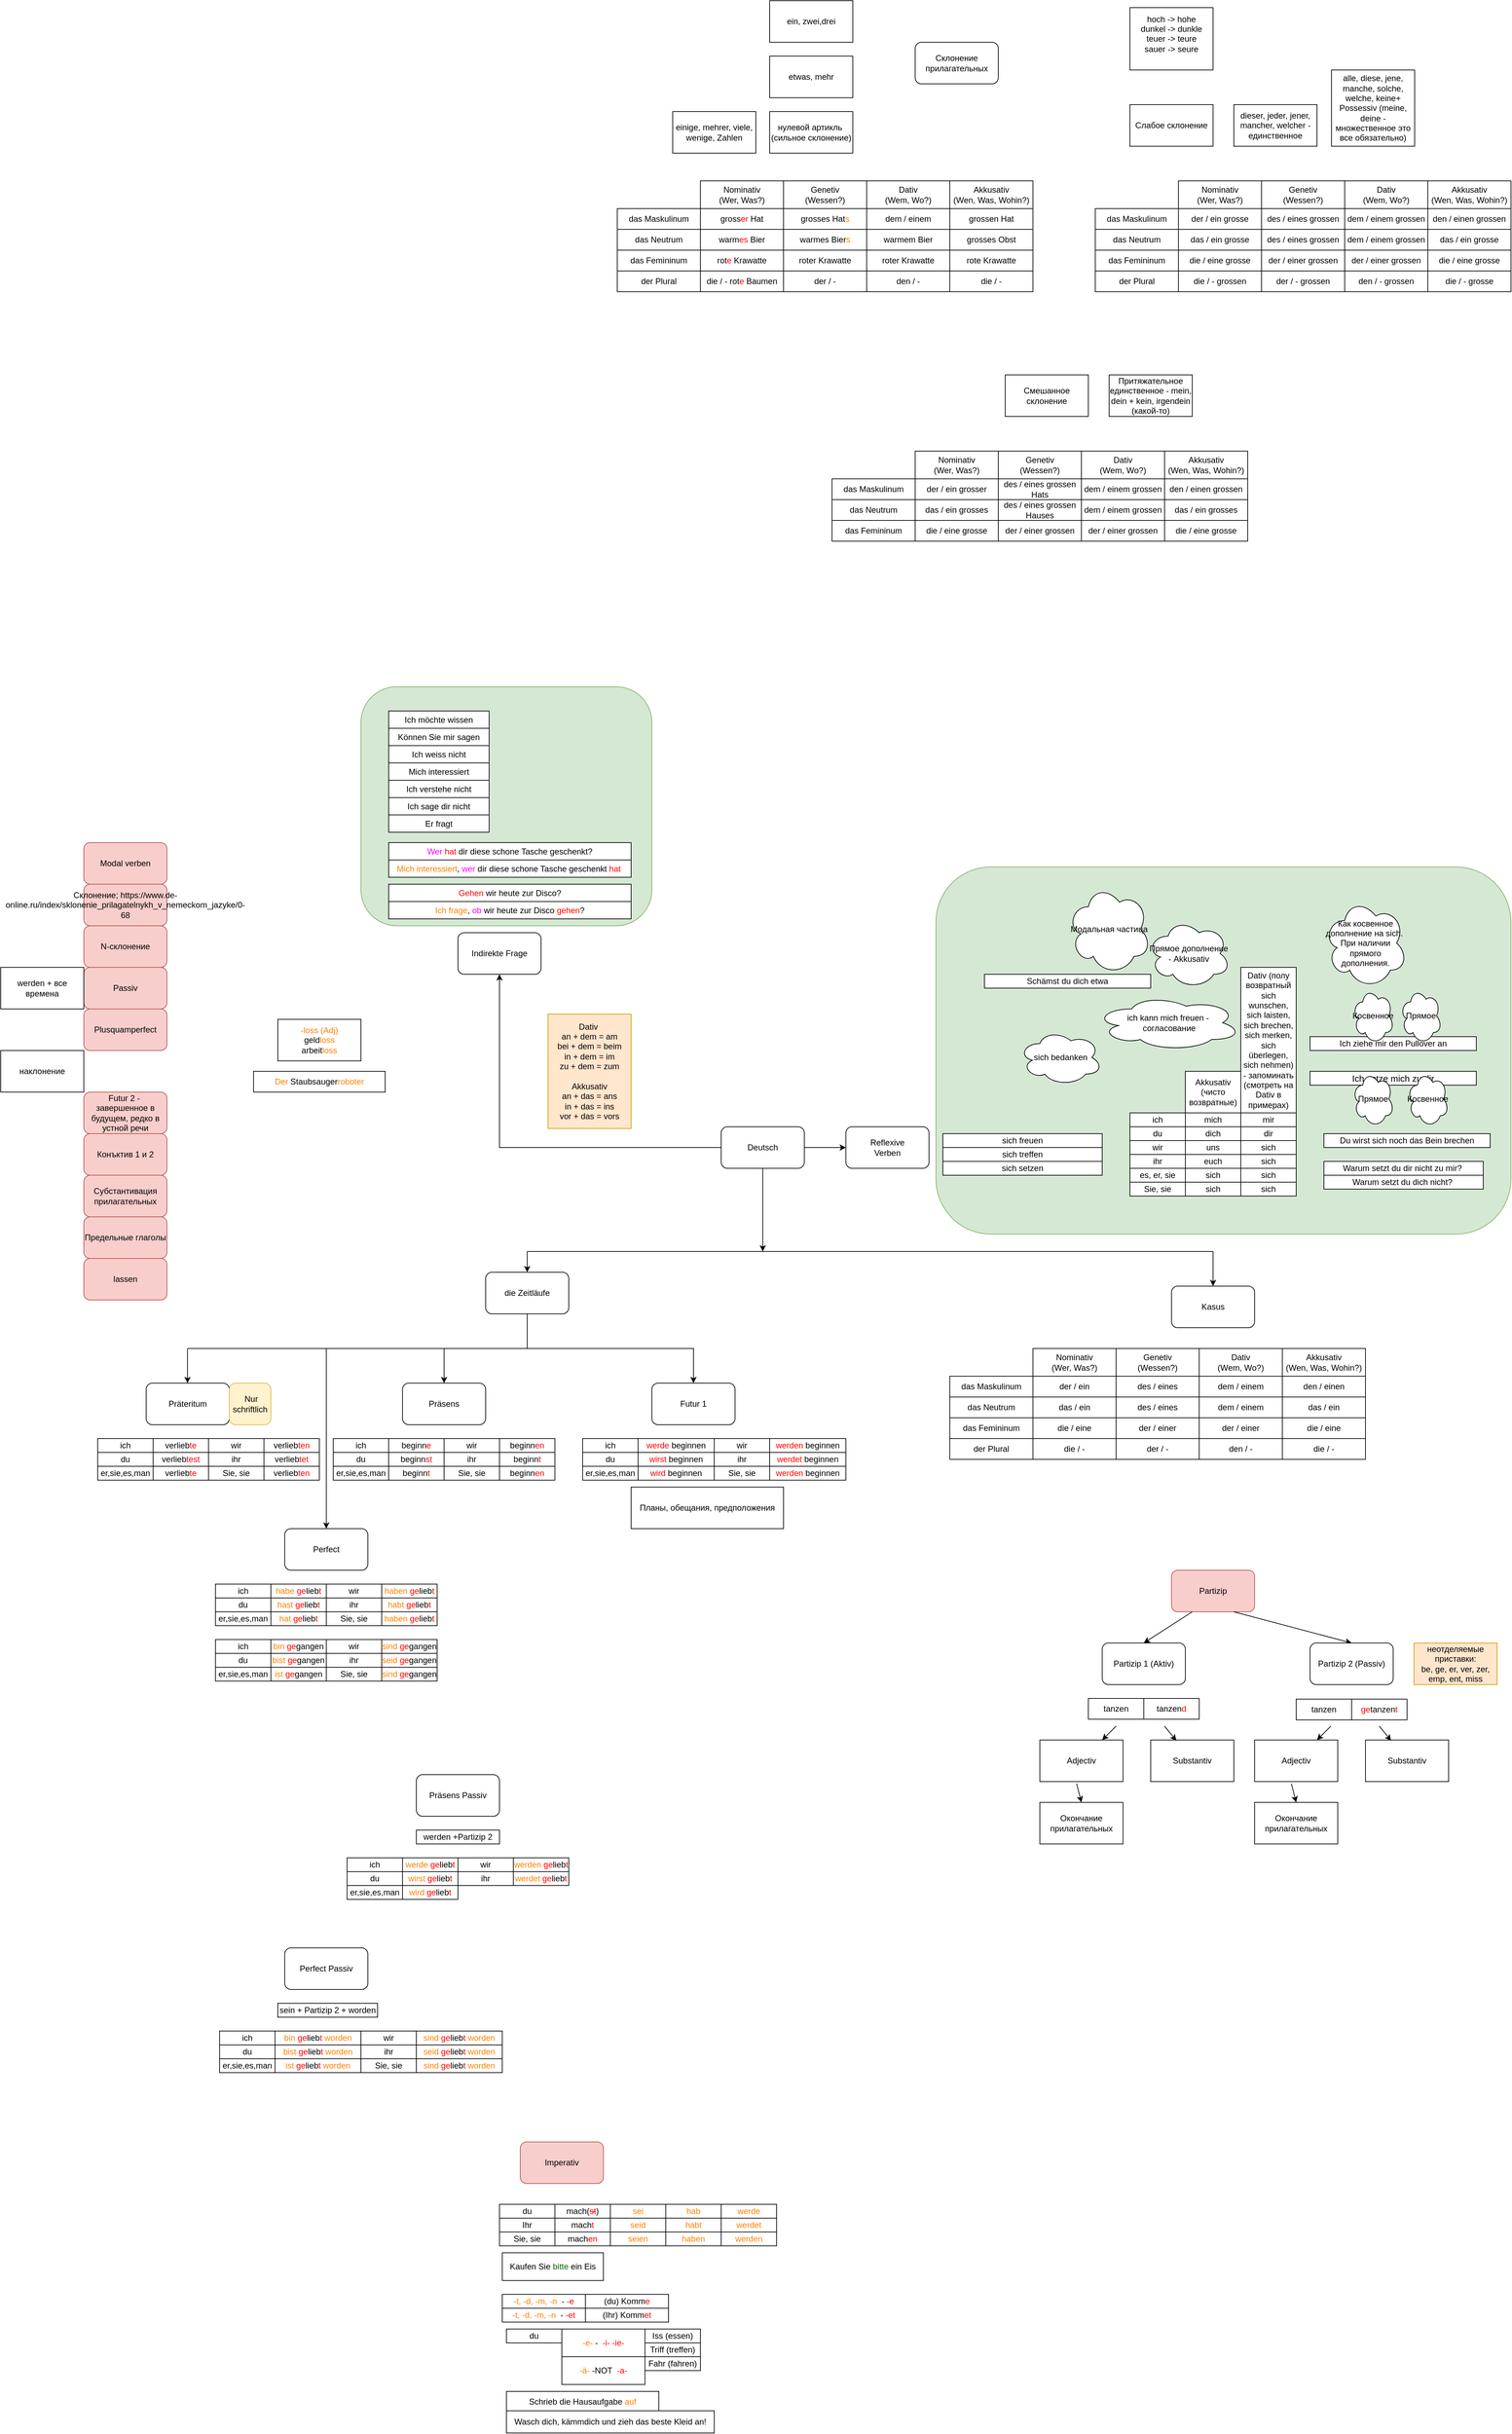 <mxfile version="16.6.2" type="github">
  <diagram id="EZTNfT7H7rQ6OEC-MQ4e" name="Page-1">
    <mxGraphModel dx="2127" dy="4230" grid="1" gridSize="10" guides="1" tooltips="1" connect="1" arrows="1" fold="1" page="1" pageScale="1" pageWidth="827" pageHeight="1169" math="0" shadow="0">
      <root>
        <mxCell id="0" />
        <mxCell id="1" parent="0" />
        <mxCell id="IITHKmQAYOrfM8wcmcxm-1" value="" style="rounded=1;whiteSpace=wrap;html=1;fillColor=#d5e8d4;strokeColor=#82b366;" parent="1" vertex="1">
          <mxGeometry x="-210" y="-210" width="420" height="345" as="geometry" />
        </mxCell>
        <mxCell id="IITHKmQAYOrfM8wcmcxm-2" value="" style="rounded=1;whiteSpace=wrap;html=1;fillColor=#d5e8d4;strokeColor=#82b366;" parent="1" vertex="1">
          <mxGeometry x="620" y="50" width="830" height="530" as="geometry" />
        </mxCell>
        <mxCell id="IITHKmQAYOrfM8wcmcxm-3" value="Deutsch" style="rounded=1;whiteSpace=wrap;html=1;" parent="1" vertex="1">
          <mxGeometry x="310" y="425" width="120" height="60" as="geometry" />
        </mxCell>
        <mxCell id="IITHKmQAYOrfM8wcmcxm-4" value="" style="endArrow=classic;html=1;rounded=0;exitX=0.5;exitY=1;exitDx=0;exitDy=0;" parent="1" source="IITHKmQAYOrfM8wcmcxm-3" edge="1">
          <mxGeometry width="50" height="50" relative="1" as="geometry">
            <mxPoint x="380" y="665" as="sourcePoint" />
            <mxPoint x="370" y="605" as="targetPoint" />
          </mxGeometry>
        </mxCell>
        <mxCell id="IITHKmQAYOrfM8wcmcxm-5" value="die Zeitläufe" style="rounded=1;whiteSpace=wrap;html=1;" parent="1" vertex="1">
          <mxGeometry x="-30" y="635" width="120" height="60" as="geometry" />
        </mxCell>
        <mxCell id="IITHKmQAYOrfM8wcmcxm-6" value="" style="endArrow=none;html=1;rounded=0;" parent="1" edge="1">
          <mxGeometry width="50" height="50" relative="1" as="geometry">
            <mxPoint x="30" y="745" as="sourcePoint" />
            <mxPoint x="30" y="695" as="targetPoint" />
          </mxGeometry>
        </mxCell>
        <mxCell id="IITHKmQAYOrfM8wcmcxm-7" value="" style="endArrow=none;html=1;rounded=0;" parent="1" edge="1">
          <mxGeometry width="50" height="50" relative="1" as="geometry">
            <mxPoint x="-460" y="745" as="sourcePoint" />
            <mxPoint x="270.714" y="745" as="targetPoint" />
          </mxGeometry>
        </mxCell>
        <mxCell id="IITHKmQAYOrfM8wcmcxm-8" value="" style="endArrow=classic;html=1;rounded=0;" parent="1" edge="1">
          <mxGeometry width="50" height="50" relative="1" as="geometry">
            <mxPoint x="-460.36" y="745" as="sourcePoint" />
            <mxPoint x="-460.36" y="795" as="targetPoint" />
          </mxGeometry>
        </mxCell>
        <mxCell id="IITHKmQAYOrfM8wcmcxm-9" value="" style="endArrow=classic;html=1;rounded=0;" parent="1" edge="1">
          <mxGeometry width="50" height="50" relative="1" as="geometry">
            <mxPoint x="-90" y="745" as="sourcePoint" />
            <mxPoint x="-90" y="795" as="targetPoint" />
          </mxGeometry>
        </mxCell>
        <mxCell id="IITHKmQAYOrfM8wcmcxm-10" value="" style="endArrow=classic;html=1;rounded=0;" parent="1" edge="1">
          <mxGeometry width="50" height="50" relative="1" as="geometry">
            <mxPoint x="-260" y="745" as="sourcePoint" />
            <mxPoint x="-260" y="1005" as="targetPoint" />
          </mxGeometry>
        </mxCell>
        <mxCell id="IITHKmQAYOrfM8wcmcxm-11" value="" style="endArrow=classic;html=1;rounded=0;" parent="1" edge="1">
          <mxGeometry width="50" height="50" relative="1" as="geometry">
            <mxPoint x="270" y="745" as="sourcePoint" />
            <mxPoint x="270" y="795" as="targetPoint" />
          </mxGeometry>
        </mxCell>
        <mxCell id="IITHKmQAYOrfM8wcmcxm-12" value="Präsens" style="rounded=1;whiteSpace=wrap;html=1;" parent="1" vertex="1">
          <mxGeometry x="-150" y="795" width="120" height="60" as="geometry" />
        </mxCell>
        <mxCell id="IITHKmQAYOrfM8wcmcxm-13" value="ich" style="rounded=0;whiteSpace=wrap;html=1;" parent="1" vertex="1">
          <mxGeometry x="-250" y="875" width="80" height="20" as="geometry" />
        </mxCell>
        <mxCell id="IITHKmQAYOrfM8wcmcxm-14" value="du" style="rounded=0;whiteSpace=wrap;html=1;" parent="1" vertex="1">
          <mxGeometry x="-250" y="895" width="80" height="20" as="geometry" />
        </mxCell>
        <mxCell id="IITHKmQAYOrfM8wcmcxm-15" value="beginn&lt;font color=&quot;#ff0000&quot;&gt;e&lt;/font&gt;" style="rounded=0;whiteSpace=wrap;html=1;" parent="1" vertex="1">
          <mxGeometry x="-170" y="875" width="80" height="20" as="geometry" />
        </mxCell>
        <mxCell id="IITHKmQAYOrfM8wcmcxm-16" value="beginn&lt;font color=&quot;#ff0000&quot;&gt;st&lt;/font&gt;" style="rounded=0;whiteSpace=wrap;html=1;" parent="1" vertex="1">
          <mxGeometry x="-170" y="895" width="80" height="20" as="geometry" />
        </mxCell>
        <mxCell id="IITHKmQAYOrfM8wcmcxm-17" value="wir" style="rounded=0;whiteSpace=wrap;html=1;" parent="1" vertex="1">
          <mxGeometry x="-90" y="875" width="80" height="20" as="geometry" />
        </mxCell>
        <mxCell id="IITHKmQAYOrfM8wcmcxm-18" value="beginn&lt;font color=&quot;#ff0000&quot;&gt;en&lt;/font&gt;" style="rounded=0;whiteSpace=wrap;html=1;" parent="1" vertex="1">
          <mxGeometry x="-10" y="875" width="80" height="20" as="geometry" />
        </mxCell>
        <mxCell id="IITHKmQAYOrfM8wcmcxm-19" value="ihr" style="rounded=0;whiteSpace=wrap;html=1;" parent="1" vertex="1">
          <mxGeometry x="-90" y="895" width="80" height="20" as="geometry" />
        </mxCell>
        <mxCell id="IITHKmQAYOrfM8wcmcxm-20" value="beginn&lt;font color=&quot;#ff0000&quot;&gt;t&lt;/font&gt;" style="rounded=0;whiteSpace=wrap;html=1;" parent="1" vertex="1">
          <mxGeometry x="-10" y="895" width="80" height="20" as="geometry" />
        </mxCell>
        <mxCell id="IITHKmQAYOrfM8wcmcxm-21" value="er,sie,es,man" style="rounded=0;whiteSpace=wrap;html=1;" parent="1" vertex="1">
          <mxGeometry x="-250" y="915" width="80" height="20" as="geometry" />
        </mxCell>
        <mxCell id="IITHKmQAYOrfM8wcmcxm-22" value="beginn&lt;font color=&quot;#ff0000&quot;&gt;t&lt;/font&gt;" style="rounded=0;whiteSpace=wrap;html=1;" parent="1" vertex="1">
          <mxGeometry x="-170" y="915" width="80" height="20" as="geometry" />
        </mxCell>
        <mxCell id="IITHKmQAYOrfM8wcmcxm-23" value="Sie, sie" style="rounded=0;whiteSpace=wrap;html=1;" parent="1" vertex="1">
          <mxGeometry x="-90" y="915" width="80" height="20" as="geometry" />
        </mxCell>
        <mxCell id="IITHKmQAYOrfM8wcmcxm-24" value="beginn&lt;font color=&quot;#ff0000&quot;&gt;en&lt;/font&gt;" style="rounded=0;whiteSpace=wrap;html=1;" parent="1" vertex="1">
          <mxGeometry x="-10" y="915" width="80" height="20" as="geometry" />
        </mxCell>
        <mxCell id="IITHKmQAYOrfM8wcmcxm-25" value="Präteritum" style="rounded=1;whiteSpace=wrap;html=1;" parent="1" vertex="1">
          <mxGeometry x="-520" y="795" width="120" height="60" as="geometry" />
        </mxCell>
        <mxCell id="IITHKmQAYOrfM8wcmcxm-26" value="ich" style="rounded=0;whiteSpace=wrap;html=1;" parent="1" vertex="1">
          <mxGeometry x="-590" y="875" width="80" height="20" as="geometry" />
        </mxCell>
        <mxCell id="IITHKmQAYOrfM8wcmcxm-27" value="du" style="rounded=0;whiteSpace=wrap;html=1;" parent="1" vertex="1">
          <mxGeometry x="-590" y="895" width="80" height="20" as="geometry" />
        </mxCell>
        <mxCell id="IITHKmQAYOrfM8wcmcxm-28" value="verlieb&lt;font color=&quot;#ff0000&quot;&gt;te&lt;/font&gt;" style="rounded=0;whiteSpace=wrap;html=1;" parent="1" vertex="1">
          <mxGeometry x="-510" y="875" width="80" height="20" as="geometry" />
        </mxCell>
        <mxCell id="IITHKmQAYOrfM8wcmcxm-29" value="verlieb&lt;font color=&quot;#ff0000&quot;&gt;test&lt;/font&gt;" style="rounded=0;whiteSpace=wrap;html=1;" parent="1" vertex="1">
          <mxGeometry x="-510" y="895" width="80" height="20" as="geometry" />
        </mxCell>
        <mxCell id="IITHKmQAYOrfM8wcmcxm-30" value="wir" style="rounded=0;whiteSpace=wrap;html=1;" parent="1" vertex="1">
          <mxGeometry x="-430" y="875" width="80" height="20" as="geometry" />
        </mxCell>
        <mxCell id="IITHKmQAYOrfM8wcmcxm-31" value="verlieb&lt;font color=&quot;#ff0000&quot;&gt;ten&lt;/font&gt;" style="rounded=0;whiteSpace=wrap;html=1;" parent="1" vertex="1">
          <mxGeometry x="-350" y="875" width="80" height="20" as="geometry" />
        </mxCell>
        <mxCell id="IITHKmQAYOrfM8wcmcxm-32" value="ihr" style="rounded=0;whiteSpace=wrap;html=1;" parent="1" vertex="1">
          <mxGeometry x="-430" y="895" width="80" height="20" as="geometry" />
        </mxCell>
        <mxCell id="IITHKmQAYOrfM8wcmcxm-33" value="verlieb&lt;font color=&quot;#ff0000&quot;&gt;tet&lt;/font&gt;" style="rounded=0;whiteSpace=wrap;html=1;" parent="1" vertex="1">
          <mxGeometry x="-350" y="895" width="80" height="20" as="geometry" />
        </mxCell>
        <mxCell id="IITHKmQAYOrfM8wcmcxm-34" value="er,sie,es,man" style="rounded=0;whiteSpace=wrap;html=1;" parent="1" vertex="1">
          <mxGeometry x="-590" y="915" width="80" height="20" as="geometry" />
        </mxCell>
        <mxCell id="IITHKmQAYOrfM8wcmcxm-35" value="verlieb&lt;font color=&quot;#ff0000&quot;&gt;te&lt;/font&gt;" style="rounded=0;whiteSpace=wrap;html=1;" parent="1" vertex="1">
          <mxGeometry x="-510" y="915" width="80" height="20" as="geometry" />
        </mxCell>
        <mxCell id="IITHKmQAYOrfM8wcmcxm-36" value="Sie, sie" style="rounded=0;whiteSpace=wrap;html=1;" parent="1" vertex="1">
          <mxGeometry x="-430" y="915" width="80" height="20" as="geometry" />
        </mxCell>
        <mxCell id="IITHKmQAYOrfM8wcmcxm-37" value="verlieb&lt;font color=&quot;#ff0000&quot;&gt;ten&lt;/font&gt;" style="rounded=0;whiteSpace=wrap;html=1;" parent="1" vertex="1">
          <mxGeometry x="-350" y="915" width="80" height="20" as="geometry" />
        </mxCell>
        <mxCell id="IITHKmQAYOrfM8wcmcxm-38" value="&lt;font color=&quot;#000000&quot;&gt;&amp;nbsp;Nur schriftlich&lt;/font&gt;" style="rounded=1;whiteSpace=wrap;html=1;fillColor=#fff2cc;strokeColor=#d6b656;" parent="1" vertex="1">
          <mxGeometry x="-400" y="795" width="60" height="60" as="geometry" />
        </mxCell>
        <mxCell id="IITHKmQAYOrfM8wcmcxm-39" value="&lt;font color=&quot;#000000&quot;&gt;Reflexive&lt;br&gt;Verben&lt;/font&gt;" style="rounded=1;whiteSpace=wrap;html=1;fontColor=#FF0000;" parent="1" vertex="1">
          <mxGeometry x="490" y="425" width="120" height="60" as="geometry" />
        </mxCell>
        <mxCell id="IITHKmQAYOrfM8wcmcxm-40" value="" style="endArrow=classic;html=1;rounded=0;fontColor=#FF0000;exitX=1;exitY=0.5;exitDx=0;exitDy=0;entryX=0;entryY=0.5;entryDx=0;entryDy=0;" parent="1" source="IITHKmQAYOrfM8wcmcxm-3" target="IITHKmQAYOrfM8wcmcxm-39" edge="1">
          <mxGeometry width="50" height="50" relative="1" as="geometry">
            <mxPoint x="530" y="475" as="sourcePoint" />
            <mxPoint x="580" y="425" as="targetPoint" />
          </mxGeometry>
        </mxCell>
        <mxCell id="IITHKmQAYOrfM8wcmcxm-41" value="ich" style="rounded=0;whiteSpace=wrap;html=1;" parent="1" vertex="1">
          <mxGeometry x="900" y="405" width="80" height="20" as="geometry" />
        </mxCell>
        <mxCell id="IITHKmQAYOrfM8wcmcxm-42" value="du" style="rounded=0;whiteSpace=wrap;html=1;" parent="1" vertex="1">
          <mxGeometry x="900" y="425" width="80" height="20" as="geometry" />
        </mxCell>
        <mxCell id="IITHKmQAYOrfM8wcmcxm-43" value="wir" style="rounded=0;whiteSpace=wrap;html=1;" parent="1" vertex="1">
          <mxGeometry x="900" y="445" width="80" height="20" as="geometry" />
        </mxCell>
        <mxCell id="IITHKmQAYOrfM8wcmcxm-44" value="ihr" style="rounded=0;whiteSpace=wrap;html=1;" parent="1" vertex="1">
          <mxGeometry x="900" y="465" width="80" height="20" as="geometry" />
        </mxCell>
        <mxCell id="IITHKmQAYOrfM8wcmcxm-45" value="es, er, sie" style="rounded=0;whiteSpace=wrap;html=1;" parent="1" vertex="1">
          <mxGeometry x="900" y="485" width="80" height="20" as="geometry" />
        </mxCell>
        <mxCell id="IITHKmQAYOrfM8wcmcxm-46" value="Sie, sie" style="rounded=0;whiteSpace=wrap;html=1;" parent="1" vertex="1">
          <mxGeometry x="900" y="505" width="80" height="20" as="geometry" />
        </mxCell>
        <mxCell id="IITHKmQAYOrfM8wcmcxm-47" value="Akkusativ (чисто возвратные)" style="rounded=0;whiteSpace=wrap;html=1;" parent="1" vertex="1">
          <mxGeometry x="980" y="345" width="80" height="60" as="geometry" />
        </mxCell>
        <mxCell id="IITHKmQAYOrfM8wcmcxm-48" value="Dativ (полу возвратный sich wunschen, sich laisten, sich brechen, sich merken,&lt;br&gt;sich überlegen, sich nehmen) - запоминать (смотреть на Dativ в примерах)" style="rounded=0;whiteSpace=wrap;html=1;" parent="1" vertex="1">
          <mxGeometry x="1060" y="195" width="80" height="210" as="geometry" />
        </mxCell>
        <mxCell id="IITHKmQAYOrfM8wcmcxm-49" value="mich&lt;span style=&quot;color: rgba(0 , 0 , 0 , 0) ; font-family: monospace ; font-size: 0px&quot;&gt;%3CmxGraphModel%3E%3Croot%3E%3CmxCell%20id%3D%220%22%2F%3E%3CmxCell%20id%3D%221%22%20parent%3D%220%22%2F%3E%3CmxCell%20id%3D%222%22%20value%3D%22ich%22%20style%3D%22rounded%3D0%3BwhiteSpace%3Dwrap%3Bhtml%3D1%3B%22%20vertex%3D%221%22%20parent%3D%221%22%3E%3CmxGeometry%20x%3D%22640%22%20y%3D%22400%22%20width%3D%2280%22%20height%3D%2220%22%20as%3D%22geometry%22%2F%3E%3C%2FmxCell%3E%3C%2Froot%3E%3C%2FmxGraphModel%3E&lt;/span&gt;" style="rounded=0;whiteSpace=wrap;html=1;" parent="1" vertex="1">
          <mxGeometry x="980" y="405" width="80" height="20" as="geometry" />
        </mxCell>
        <mxCell id="IITHKmQAYOrfM8wcmcxm-50" value="sich" style="rounded=0;whiteSpace=wrap;html=1;" parent="1" vertex="1">
          <mxGeometry x="980" y="505" width="80" height="20" as="geometry" />
        </mxCell>
        <mxCell id="IITHKmQAYOrfM8wcmcxm-51" value="sich" style="rounded=0;whiteSpace=wrap;html=1;" parent="1" vertex="1">
          <mxGeometry x="980" y="485" width="80" height="20" as="geometry" />
        </mxCell>
        <mxCell id="IITHKmQAYOrfM8wcmcxm-52" value="sich" style="rounded=0;whiteSpace=wrap;html=1;" parent="1" vertex="1">
          <mxGeometry x="1060" y="505" width="80" height="20" as="geometry" />
        </mxCell>
        <mxCell id="IITHKmQAYOrfM8wcmcxm-53" value="sich" style="rounded=0;whiteSpace=wrap;html=1;" parent="1" vertex="1">
          <mxGeometry x="1060" y="485" width="80" height="20" as="geometry" />
        </mxCell>
        <mxCell id="IITHKmQAYOrfM8wcmcxm-54" value="sich" style="rounded=0;whiteSpace=wrap;html=1;" parent="1" vertex="1">
          <mxGeometry x="1060" y="465" width="80" height="20" as="geometry" />
        </mxCell>
        <mxCell id="IITHKmQAYOrfM8wcmcxm-55" value="sich" style="rounded=0;whiteSpace=wrap;html=1;" parent="1" vertex="1">
          <mxGeometry x="1060" y="445" width="80" height="20" as="geometry" />
        </mxCell>
        <mxCell id="IITHKmQAYOrfM8wcmcxm-56" value="dir" style="rounded=0;whiteSpace=wrap;html=1;" parent="1" vertex="1">
          <mxGeometry x="1060" y="425" width="80" height="20" as="geometry" />
        </mxCell>
        <mxCell id="IITHKmQAYOrfM8wcmcxm-57" value="mir" style="rounded=0;whiteSpace=wrap;html=1;" parent="1" vertex="1">
          <mxGeometry x="1060" y="405" width="80" height="20" as="geometry" />
        </mxCell>
        <mxCell id="IITHKmQAYOrfM8wcmcxm-58" value="euch" style="rounded=0;whiteSpace=wrap;html=1;" parent="1" vertex="1">
          <mxGeometry x="980" y="465" width="80" height="20" as="geometry" />
        </mxCell>
        <mxCell id="IITHKmQAYOrfM8wcmcxm-59" value="uns" style="rounded=0;whiteSpace=wrap;html=1;" parent="1" vertex="1">
          <mxGeometry x="980" y="445" width="80" height="20" as="geometry" />
        </mxCell>
        <mxCell id="IITHKmQAYOrfM8wcmcxm-60" value="dich" style="rounded=0;whiteSpace=wrap;html=1;" parent="1" vertex="1">
          <mxGeometry x="980" y="425" width="80" height="20" as="geometry" />
        </mxCell>
        <mxCell id="IITHKmQAYOrfM8wcmcxm-61" value="Warum setzt du dir nicht zu mir?&amp;nbsp;" style="rounded=0;whiteSpace=wrap;html=1;fontColor=#000000;" parent="1" vertex="1">
          <mxGeometry x="1180" y="475" width="230" height="20" as="geometry" />
        </mxCell>
        <mxCell id="IITHKmQAYOrfM8wcmcxm-62" value="Warum setzt du dich nicht?&amp;nbsp;" style="rounded=0;whiteSpace=wrap;html=1;fontColor=#000000;" parent="1" vertex="1">
          <mxGeometry x="1180" y="495" width="230" height="20" as="geometry" />
        </mxCell>
        <mxCell id="IITHKmQAYOrfM8wcmcxm-63" value="sich freuen" style="rounded=0;whiteSpace=wrap;html=1;fontColor=#000000;" parent="1" vertex="1">
          <mxGeometry x="630" y="435" width="230" height="20" as="geometry" />
        </mxCell>
        <mxCell id="IITHKmQAYOrfM8wcmcxm-64" value="sich treffen" style="rounded=0;whiteSpace=wrap;html=1;fontColor=#000000;" parent="1" vertex="1">
          <mxGeometry x="630" y="455" width="230" height="20" as="geometry" />
        </mxCell>
        <mxCell id="IITHKmQAYOrfM8wcmcxm-65" value="Du wirst sich noch das Bein brechen" style="rounded=0;whiteSpace=wrap;html=1;fontColor=#000000;" parent="1" vertex="1">
          <mxGeometry x="1180" y="435" width="240" height="20" as="geometry" />
        </mxCell>
        <mxCell id="IITHKmQAYOrfM8wcmcxm-66" value="Склонение; https://www.de-online.ru/index/sklonenie_prilagatelnykh_v_nemeckom_jazyke/0-68" style="rounded=1;whiteSpace=wrap;html=1;fillColor=#f8cecc;strokeColor=#b85450;" parent="1" vertex="1">
          <mxGeometry x="-610" y="75" width="120" height="60" as="geometry" />
        </mxCell>
        <mxCell id="IITHKmQAYOrfM8wcmcxm-67" value="ich kann mich freuen -&lt;br&gt;&amp;nbsp;согласование" style="ellipse;shape=cloud;whiteSpace=wrap;html=1;fontColor=#000000;" parent="1" vertex="1">
          <mxGeometry x="850" y="235" width="210" height="80" as="geometry" />
        </mxCell>
        <mxCell id="IITHKmQAYOrfM8wcmcxm-68" value="sich bedanken" style="ellipse;shape=cloud;whiteSpace=wrap;html=1;fontColor=#000000;" parent="1" vertex="1">
          <mxGeometry x="740" y="285" width="120" height="80" as="geometry" />
        </mxCell>
        <mxCell id="IITHKmQAYOrfM8wcmcxm-69" value="sich setzen" style="rounded=0;whiteSpace=wrap;html=1;fontColor=#000000;" parent="1" vertex="1">
          <mxGeometry x="630" y="475" width="230" height="20" as="geometry" />
        </mxCell>
        <mxCell id="IITHKmQAYOrfM8wcmcxm-70" value="Как косвенноe дополнение на sich.&amp;nbsp; При наличии прямого дополнения." style="ellipse;shape=cloud;whiteSpace=wrap;html=1;fontColor=#000000;" parent="1" vertex="1">
          <mxGeometry x="1180" y="95" width="120" height="130" as="geometry" />
        </mxCell>
        <mxCell id="IITHKmQAYOrfM8wcmcxm-71" value="Прямое дополнение - Akkusativ" style="ellipse;shape=cloud;whiteSpace=wrap;html=1;fontColor=#000000;" parent="1" vertex="1">
          <mxGeometry x="925" y="125" width="120" height="100" as="geometry" />
        </mxCell>
        <mxCell id="IITHKmQAYOrfM8wcmcxm-72" value="Ich ziehe mir den Pullover an" style="rounded=0;whiteSpace=wrap;html=1;fontColor=#000000;" parent="1" vertex="1">
          <mxGeometry x="1160" y="295" width="240" height="20" as="geometry" />
        </mxCell>
        <mxCell id="IITHKmQAYOrfM8wcmcxm-73" value="&lt;div style=&quot;text-align: left&quot;&gt;&lt;span style=&quot;font-size: 13px ; background-color: rgb(255 , 255 , 255)&quot;&gt;Ich setze mich zu dir&lt;/span&gt;&lt;/div&gt;" style="rounded=0;whiteSpace=wrap;html=1;fontColor=#000000;" parent="1" vertex="1">
          <mxGeometry x="1160" y="345" width="240" height="20" as="geometry" />
        </mxCell>
        <mxCell id="IITHKmQAYOrfM8wcmcxm-74" value="Прямое" style="ellipse;shape=cloud;whiteSpace=wrap;html=1;fontColor=#000000;" parent="1" vertex="1">
          <mxGeometry x="1221" y="345" width="60" height="80" as="geometry" />
        </mxCell>
        <mxCell id="IITHKmQAYOrfM8wcmcxm-75" value="Прямое" style="ellipse;shape=cloud;whiteSpace=wrap;html=1;fontColor=#000000;" parent="1" vertex="1">
          <mxGeometry x="1290" y="225" width="60" height="80" as="geometry" />
        </mxCell>
        <mxCell id="IITHKmQAYOrfM8wcmcxm-76" value="Косвенное" style="ellipse;shape=cloud;whiteSpace=wrap;html=1;fontColor=#000000;" parent="1" vertex="1">
          <mxGeometry x="1300" y="345" width="60" height="80" as="geometry" />
        </mxCell>
        <mxCell id="IITHKmQAYOrfM8wcmcxm-77" value="Косвенное" style="ellipse;shape=cloud;whiteSpace=wrap;html=1;fontColor=#000000;" parent="1" vertex="1">
          <mxGeometry x="1221" y="225" width="60" height="80" as="geometry" />
        </mxCell>
        <mxCell id="IITHKmQAYOrfM8wcmcxm-78" value="Schämst du dich etwa" style="rounded=0;whiteSpace=wrap;html=1;fontColor=#000000;" parent="1" vertex="1">
          <mxGeometry x="690" y="205" width="240" height="20" as="geometry" />
        </mxCell>
        <mxCell id="IITHKmQAYOrfM8wcmcxm-79" value="Модальная частица" style="ellipse;shape=cloud;whiteSpace=wrap;html=1;fontColor=#000000;" parent="1" vertex="1">
          <mxGeometry x="810" y="75" width="120" height="130" as="geometry" />
        </mxCell>
        <mxCell id="IITHKmQAYOrfM8wcmcxm-80" value="Indirekte Frage" style="rounded=1;whiteSpace=wrap;html=1;" parent="1" vertex="1">
          <mxGeometry x="-70" y="145" width="120" height="60" as="geometry" />
        </mxCell>
        <mxCell id="IITHKmQAYOrfM8wcmcxm-81" value="" style="endArrow=classic;html=1;rounded=0;exitX=0;exitY=0.5;exitDx=0;exitDy=0;entryX=0.5;entryY=1;entryDx=0;entryDy=0;" parent="1" source="IITHKmQAYOrfM8wcmcxm-3" target="IITHKmQAYOrfM8wcmcxm-80" edge="1">
          <mxGeometry width="50" height="50" relative="1" as="geometry">
            <mxPoint x="140" y="345" as="sourcePoint" />
            <mxPoint x="190" y="295" as="targetPoint" />
            <Array as="points">
              <mxPoint x="-10" y="455" />
            </Array>
          </mxGeometry>
        </mxCell>
        <mxCell id="IITHKmQAYOrfM8wcmcxm-82" value="&lt;font color=&quot;#ff8000&quot;&gt;Mich interessiert&lt;/font&gt;, &lt;font color=&quot;#ff00ff&quot;&gt;wer &lt;/font&gt;dir diese schone Tasche geschenkt &lt;font color=&quot;#ff0000&quot;&gt;hat&amp;nbsp;&lt;/font&gt;" style="rounded=0;whiteSpace=wrap;html=1;" parent="1" vertex="1">
          <mxGeometry x="-170" y="40" width="350" height="25" as="geometry" />
        </mxCell>
        <mxCell id="IITHKmQAYOrfM8wcmcxm-83" value="&lt;font color=&quot;#ff00ff&quot;&gt;Wer&lt;/font&gt; &lt;font color=&quot;#ff0000&quot;&gt;hat &lt;/font&gt;dir diese schone Tasche geschenkt?" style="rounded=0;whiteSpace=wrap;html=1;" parent="1" vertex="1">
          <mxGeometry x="-170" y="15" width="350" height="25" as="geometry" />
        </mxCell>
        <mxCell id="IITHKmQAYOrfM8wcmcxm-84" value="&lt;font color=&quot;#ff0000&quot;&gt;Gehen &lt;/font&gt;wir heute zur Disco?" style="rounded=0;whiteSpace=wrap;html=1;" parent="1" vertex="1">
          <mxGeometry x="-170" y="75" width="350" height="25" as="geometry" />
        </mxCell>
        <mxCell id="IITHKmQAYOrfM8wcmcxm-85" value="&lt;font color=&quot;#ff8000&quot;&gt;Ich frage&lt;/font&gt;, &lt;font color=&quot;#ff00ff&quot;&gt;ob &lt;/font&gt;wir heute zur Disco &lt;font color=&quot;#ff0000&quot;&gt;gehen&lt;/font&gt;?" style="rounded=0;whiteSpace=wrap;html=1;" parent="1" vertex="1">
          <mxGeometry x="-170" y="100" width="350" height="25" as="geometry" />
        </mxCell>
        <mxCell id="IITHKmQAYOrfM8wcmcxm-86" value="Ich möchte wissen" style="rounded=0;whiteSpace=wrap;html=1;" parent="1" vertex="1">
          <mxGeometry x="-170" y="-175" width="145" height="25" as="geometry" />
        </mxCell>
        <mxCell id="IITHKmQAYOrfM8wcmcxm-87" value="Können Sie mir sagen" style="rounded=0;whiteSpace=wrap;html=1;" parent="1" vertex="1">
          <mxGeometry x="-170" y="-150" width="145" height="25" as="geometry" />
        </mxCell>
        <mxCell id="IITHKmQAYOrfM8wcmcxm-88" value="Ich weiss nicht" style="rounded=0;whiteSpace=wrap;html=1;" parent="1" vertex="1">
          <mxGeometry x="-170" y="-125" width="145" height="25" as="geometry" />
        </mxCell>
        <mxCell id="IITHKmQAYOrfM8wcmcxm-89" value="Mich interessiert" style="rounded=0;whiteSpace=wrap;html=1;" parent="1" vertex="1">
          <mxGeometry x="-170" y="-100" width="145" height="25" as="geometry" />
        </mxCell>
        <mxCell id="IITHKmQAYOrfM8wcmcxm-90" value="Ich verstehe nicht" style="rounded=0;whiteSpace=wrap;html=1;" parent="1" vertex="1">
          <mxGeometry x="-170" y="-75" width="145" height="25" as="geometry" />
        </mxCell>
        <mxCell id="IITHKmQAYOrfM8wcmcxm-91" value="Ich sage dir nicht" style="rounded=0;whiteSpace=wrap;html=1;" parent="1" vertex="1">
          <mxGeometry x="-170" y="-50" width="145" height="25" as="geometry" />
        </mxCell>
        <mxCell id="IITHKmQAYOrfM8wcmcxm-92" value="Er fragt" style="rounded=0;whiteSpace=wrap;html=1;" parent="1" vertex="1">
          <mxGeometry x="-170" y="-25" width="145" height="25" as="geometry" />
        </mxCell>
        <mxCell id="IITHKmQAYOrfM8wcmcxm-93" value="Perfect" style="rounded=1;whiteSpace=wrap;html=1;" parent="1" vertex="1">
          <mxGeometry x="-320" y="1005" width="120" height="60" as="geometry" />
        </mxCell>
        <mxCell id="IITHKmQAYOrfM8wcmcxm-94" value="ich" style="rounded=0;whiteSpace=wrap;html=1;" parent="1" vertex="1">
          <mxGeometry x="-420" y="1085" width="80" height="20" as="geometry" />
        </mxCell>
        <mxCell id="IITHKmQAYOrfM8wcmcxm-95" value="du" style="rounded=0;whiteSpace=wrap;html=1;" parent="1" vertex="1">
          <mxGeometry x="-420" y="1105" width="80" height="20" as="geometry" />
        </mxCell>
        <mxCell id="IITHKmQAYOrfM8wcmcxm-96" value="&lt;font color=&quot;#ff8000&quot;&gt;habe&lt;/font&gt; &lt;font color=&quot;#ff0000&quot;&gt;ge&lt;/font&gt;lieb&lt;font color=&quot;#ff0000&quot;&gt;t&lt;/font&gt;" style="rounded=0;whiteSpace=wrap;html=1;" parent="1" vertex="1">
          <mxGeometry x="-340" y="1085" width="80" height="20" as="geometry" />
        </mxCell>
        <mxCell id="IITHKmQAYOrfM8wcmcxm-97" value="wir" style="rounded=0;whiteSpace=wrap;html=1;" parent="1" vertex="1">
          <mxGeometry x="-260" y="1085" width="80" height="20" as="geometry" />
        </mxCell>
        <mxCell id="IITHKmQAYOrfM8wcmcxm-98" value="ihr" style="rounded=0;whiteSpace=wrap;html=1;" parent="1" vertex="1">
          <mxGeometry x="-260" y="1105" width="80" height="20" as="geometry" />
        </mxCell>
        <mxCell id="IITHKmQAYOrfM8wcmcxm-99" value="er,sie,es,man" style="rounded=0;whiteSpace=wrap;html=1;" parent="1" vertex="1">
          <mxGeometry x="-420" y="1125" width="80" height="20" as="geometry" />
        </mxCell>
        <mxCell id="IITHKmQAYOrfM8wcmcxm-100" value="Sie, sie" style="rounded=0;whiteSpace=wrap;html=1;" parent="1" vertex="1">
          <mxGeometry x="-260" y="1125" width="80" height="20" as="geometry" />
        </mxCell>
        <mxCell id="IITHKmQAYOrfM8wcmcxm-101" value="&lt;font color=&quot;#ff8000&quot;&gt;haben&lt;/font&gt; &lt;font color=&quot;#ff0000&quot;&gt;ge&lt;/font&gt;lieb&lt;font color=&quot;#ff0000&quot;&gt;t&lt;/font&gt;" style="rounded=0;whiteSpace=wrap;html=1;" parent="1" vertex="1">
          <mxGeometry x="-180" y="1085" width="80" height="20" as="geometry" />
        </mxCell>
        <mxCell id="IITHKmQAYOrfM8wcmcxm-102" value="&lt;font color=&quot;#ff8000&quot;&gt;haben&lt;/font&gt; &lt;font color=&quot;#ff0000&quot;&gt;ge&lt;/font&gt;lieb&lt;font color=&quot;#ff0000&quot;&gt;t&lt;/font&gt;" style="rounded=0;whiteSpace=wrap;html=1;" parent="1" vertex="1">
          <mxGeometry x="-180" y="1125" width="80" height="20" as="geometry" />
        </mxCell>
        <mxCell id="IITHKmQAYOrfM8wcmcxm-103" value="&lt;font color=&quot;#ff8000&quot;&gt;habt&lt;/font&gt;&amp;nbsp;&lt;font color=&quot;#ff0000&quot;&gt;ge&lt;/font&gt;lieb&lt;font color=&quot;#ff0000&quot;&gt;t&lt;/font&gt;" style="rounded=0;whiteSpace=wrap;html=1;" parent="1" vertex="1">
          <mxGeometry x="-180" y="1105" width="80" height="20" as="geometry" />
        </mxCell>
        <mxCell id="IITHKmQAYOrfM8wcmcxm-104" value="&lt;font color=&quot;#ff8000&quot;&gt;hast&lt;/font&gt;&amp;nbsp;&lt;font color=&quot;#ff0000&quot;&gt;ge&lt;/font&gt;lieb&lt;font color=&quot;#ff0000&quot;&gt;t&lt;/font&gt;" style="rounded=0;whiteSpace=wrap;html=1;" parent="1" vertex="1">
          <mxGeometry x="-340" y="1105" width="80" height="20" as="geometry" />
        </mxCell>
        <mxCell id="IITHKmQAYOrfM8wcmcxm-105" value="&lt;font color=&quot;#ff8000&quot;&gt;hat&lt;/font&gt;&amp;nbsp;&lt;font color=&quot;#ff0000&quot;&gt;ge&lt;/font&gt;lieb&lt;font color=&quot;#ff0000&quot;&gt;t&lt;/font&gt;" style="rounded=0;whiteSpace=wrap;html=1;" parent="1" vertex="1">
          <mxGeometry x="-340" y="1125" width="80" height="20" as="geometry" />
        </mxCell>
        <mxCell id="IITHKmQAYOrfM8wcmcxm-106" value="ich" style="rounded=0;whiteSpace=wrap;html=1;" parent="1" vertex="1">
          <mxGeometry x="-420" y="1165" width="80" height="20" as="geometry" />
        </mxCell>
        <mxCell id="IITHKmQAYOrfM8wcmcxm-107" value="du" style="rounded=0;whiteSpace=wrap;html=1;" parent="1" vertex="1">
          <mxGeometry x="-420" y="1185" width="80" height="20" as="geometry" />
        </mxCell>
        <mxCell id="IITHKmQAYOrfM8wcmcxm-108" value="&lt;font color=&quot;#ff8000&quot;&gt;bin&lt;/font&gt;&amp;nbsp;&lt;font color=&quot;#ff0000&quot;&gt;ge&lt;/font&gt;gangen" style="rounded=0;whiteSpace=wrap;html=1;" parent="1" vertex="1">
          <mxGeometry x="-340" y="1165" width="80" height="20" as="geometry" />
        </mxCell>
        <mxCell id="IITHKmQAYOrfM8wcmcxm-109" value="wir" style="rounded=0;whiteSpace=wrap;html=1;" parent="1" vertex="1">
          <mxGeometry x="-260" y="1165" width="80" height="20" as="geometry" />
        </mxCell>
        <mxCell id="IITHKmQAYOrfM8wcmcxm-110" value="ihr" style="rounded=0;whiteSpace=wrap;html=1;" parent="1" vertex="1">
          <mxGeometry x="-260" y="1185" width="80" height="20" as="geometry" />
        </mxCell>
        <mxCell id="IITHKmQAYOrfM8wcmcxm-111" value="er,sie,es,man" style="rounded=0;whiteSpace=wrap;html=1;" parent="1" vertex="1">
          <mxGeometry x="-420" y="1205" width="80" height="20" as="geometry" />
        </mxCell>
        <mxCell id="IITHKmQAYOrfM8wcmcxm-112" value="Sie, sie" style="rounded=0;whiteSpace=wrap;html=1;" parent="1" vertex="1">
          <mxGeometry x="-260" y="1205" width="80" height="20" as="geometry" />
        </mxCell>
        <mxCell id="IITHKmQAYOrfM8wcmcxm-113" value="&lt;font color=&quot;#ff8000&quot;&gt;bist&lt;/font&gt;&amp;nbsp;&lt;font color=&quot;#ff0000&quot;&gt;ge&lt;/font&gt;gangen" style="rounded=0;whiteSpace=wrap;html=1;" parent="1" vertex="1">
          <mxGeometry x="-340" y="1185" width="80" height="20" as="geometry" />
        </mxCell>
        <mxCell id="IITHKmQAYOrfM8wcmcxm-114" value="&lt;font color=&quot;#ff8000&quot;&gt;ist&lt;/font&gt;&amp;nbsp;&lt;font color=&quot;#ff0000&quot;&gt;ge&lt;/font&gt;gangen" style="rounded=0;whiteSpace=wrap;html=1;" parent="1" vertex="1">
          <mxGeometry x="-340" y="1205" width="80" height="20" as="geometry" />
        </mxCell>
        <mxCell id="IITHKmQAYOrfM8wcmcxm-115" value="&lt;font color=&quot;#ff8000&quot;&gt;sind&lt;/font&gt;&amp;nbsp;&lt;font color=&quot;#ff0000&quot;&gt;ge&lt;/font&gt;gangen" style="rounded=0;whiteSpace=wrap;html=1;" parent="1" vertex="1">
          <mxGeometry x="-180" y="1165" width="80" height="20" as="geometry" />
        </mxCell>
        <mxCell id="IITHKmQAYOrfM8wcmcxm-116" value="&lt;font color=&quot;#ff8000&quot;&gt;seid&lt;/font&gt;&amp;nbsp;&lt;font color=&quot;#ff0000&quot;&gt;ge&lt;/font&gt;gangen" style="rounded=0;whiteSpace=wrap;html=1;" parent="1" vertex="1">
          <mxGeometry x="-180" y="1185" width="80" height="20" as="geometry" />
        </mxCell>
        <mxCell id="IITHKmQAYOrfM8wcmcxm-117" value="&lt;font color=&quot;#ff8000&quot;&gt;sind&lt;/font&gt;&amp;nbsp;&lt;font color=&quot;#ff0000&quot;&gt;ge&lt;/font&gt;gangen" style="rounded=0;whiteSpace=wrap;html=1;" parent="1" vertex="1">
          <mxGeometry x="-180" y="1205" width="80" height="20" as="geometry" />
        </mxCell>
        <mxCell id="IITHKmQAYOrfM8wcmcxm-118" value="Der &lt;font color=&quot;#000000&quot;&gt;Staubsauger&lt;/font&gt;roboter" style="rounded=0;whiteSpace=wrap;html=1;fontColor=#FF8000;" parent="1" vertex="1">
          <mxGeometry x="-365" y="345" width="190" height="30" as="geometry" />
        </mxCell>
        <mxCell id="IITHKmQAYOrfM8wcmcxm-119" value="-loss (Adj)&lt;br&gt;&lt;font color=&quot;#000000&quot;&gt;geld&lt;/font&gt;loss&lt;br&gt;&lt;font color=&quot;#000000&quot;&gt;arbeit&lt;/font&gt;loss" style="rounded=0;whiteSpace=wrap;html=1;fontColor=#FF8000;" parent="1" vertex="1">
          <mxGeometry x="-330" y="270" width="120" height="60" as="geometry" />
        </mxCell>
        <mxCell id="IITHKmQAYOrfM8wcmcxm-120" value="Kasus" style="rounded=1;whiteSpace=wrap;html=1;" parent="1" vertex="1">
          <mxGeometry x="960" y="655" width="120" height="60" as="geometry" />
        </mxCell>
        <mxCell id="IITHKmQAYOrfM8wcmcxm-121" value="" style="endArrow=none;html=1;rounded=0;" parent="1" edge="1">
          <mxGeometry width="50" height="50" relative="1" as="geometry">
            <mxPoint x="30" y="605" as="sourcePoint" />
            <mxPoint x="1020" y="605" as="targetPoint" />
          </mxGeometry>
        </mxCell>
        <mxCell id="IITHKmQAYOrfM8wcmcxm-122" value="" style="endArrow=classic;html=1;rounded=0;" parent="1" target="IITHKmQAYOrfM8wcmcxm-5" edge="1">
          <mxGeometry width="50" height="50" relative="1" as="geometry">
            <mxPoint x="30" y="605" as="sourcePoint" />
            <mxPoint x="490" y="715" as="targetPoint" />
          </mxGeometry>
        </mxCell>
        <mxCell id="IITHKmQAYOrfM8wcmcxm-123" value="" style="endArrow=classic;html=1;rounded=0;entryX=0.5;entryY=0;entryDx=0;entryDy=0;" parent="1" target="IITHKmQAYOrfM8wcmcxm-120" edge="1">
          <mxGeometry width="50" height="50" relative="1" as="geometry">
            <mxPoint x="1020" y="605" as="sourcePoint" />
            <mxPoint x="490" y="715" as="targetPoint" />
          </mxGeometry>
        </mxCell>
        <mxCell id="IITHKmQAYOrfM8wcmcxm-124" value="das Maskulinum" style="rounded=0;whiteSpace=wrap;html=1;" parent="1" vertex="1">
          <mxGeometry x="640" y="785" width="120" height="30" as="geometry" />
        </mxCell>
        <mxCell id="IITHKmQAYOrfM8wcmcxm-125" value="das Femininum" style="rounded=0;whiteSpace=wrap;html=1;" parent="1" vertex="1">
          <mxGeometry x="640" y="845" width="120" height="30" as="geometry" />
        </mxCell>
        <mxCell id="IITHKmQAYOrfM8wcmcxm-126" value="das Neutrum" style="rounded=0;whiteSpace=wrap;html=1;" parent="1" vertex="1">
          <mxGeometry x="640" y="815" width="120" height="30" as="geometry" />
        </mxCell>
        <mxCell id="IITHKmQAYOrfM8wcmcxm-127" value="der Plural" style="rounded=0;whiteSpace=wrap;html=1;" parent="1" vertex="1">
          <mxGeometry x="640" y="875" width="120" height="30" as="geometry" />
        </mxCell>
        <mxCell id="IITHKmQAYOrfM8wcmcxm-128" value="Nominativ&lt;br&gt;(Wer, Was?)" style="rounded=0;whiteSpace=wrap;html=1;" parent="1" vertex="1">
          <mxGeometry x="760" y="745" width="120" height="40" as="geometry" />
        </mxCell>
        <mxCell id="IITHKmQAYOrfM8wcmcxm-129" value="der / ein" style="rounded=0;whiteSpace=wrap;html=1;" parent="1" vertex="1">
          <mxGeometry x="760" y="785" width="120" height="30" as="geometry" />
        </mxCell>
        <mxCell id="IITHKmQAYOrfM8wcmcxm-130" value="das / ein" style="rounded=0;whiteSpace=wrap;html=1;" parent="1" vertex="1">
          <mxGeometry x="760" y="815" width="120" height="30" as="geometry" />
        </mxCell>
        <mxCell id="IITHKmQAYOrfM8wcmcxm-131" value="die / eine" style="rounded=0;whiteSpace=wrap;html=1;" parent="1" vertex="1">
          <mxGeometry x="760" y="845" width="120" height="30" as="geometry" />
        </mxCell>
        <mxCell id="IITHKmQAYOrfM8wcmcxm-132" value="die / -" style="rounded=0;whiteSpace=wrap;html=1;" parent="1" vertex="1">
          <mxGeometry x="760" y="875" width="120" height="30" as="geometry" />
        </mxCell>
        <mxCell id="IITHKmQAYOrfM8wcmcxm-133" value="Genetiv&lt;br&gt;(Wessen?)" style="rounded=0;whiteSpace=wrap;html=1;" parent="1" vertex="1">
          <mxGeometry x="880" y="745" width="120" height="40" as="geometry" />
        </mxCell>
        <mxCell id="IITHKmQAYOrfM8wcmcxm-134" value="des / eines" style="rounded=0;whiteSpace=wrap;html=1;" parent="1" vertex="1">
          <mxGeometry x="880" y="785" width="120" height="30" as="geometry" />
        </mxCell>
        <mxCell id="IITHKmQAYOrfM8wcmcxm-135" value="des / eines" style="rounded=0;whiteSpace=wrap;html=1;" parent="1" vertex="1">
          <mxGeometry x="880" y="815" width="120" height="30" as="geometry" />
        </mxCell>
        <mxCell id="IITHKmQAYOrfM8wcmcxm-136" value="der / einer" style="rounded=0;whiteSpace=wrap;html=1;" parent="1" vertex="1">
          <mxGeometry x="880" y="845" width="120" height="30" as="geometry" />
        </mxCell>
        <mxCell id="IITHKmQAYOrfM8wcmcxm-137" value="der / -" style="rounded=0;whiteSpace=wrap;html=1;" parent="1" vertex="1">
          <mxGeometry x="880" y="875" width="120" height="30" as="geometry" />
        </mxCell>
        <mxCell id="IITHKmQAYOrfM8wcmcxm-138" value="Dativ&lt;br&gt;(Wem, Wo?)" style="rounded=0;whiteSpace=wrap;html=1;" parent="1" vertex="1">
          <mxGeometry x="1000" y="745" width="120" height="40" as="geometry" />
        </mxCell>
        <mxCell id="IITHKmQAYOrfM8wcmcxm-139" value="dem / einem" style="rounded=0;whiteSpace=wrap;html=1;" parent="1" vertex="1">
          <mxGeometry x="1000" y="785" width="120" height="30" as="geometry" />
        </mxCell>
        <mxCell id="IITHKmQAYOrfM8wcmcxm-140" value="dem / einem" style="rounded=0;whiteSpace=wrap;html=1;" parent="1" vertex="1">
          <mxGeometry x="1000" y="815" width="120" height="30" as="geometry" />
        </mxCell>
        <mxCell id="IITHKmQAYOrfM8wcmcxm-141" value="der / einer" style="rounded=0;whiteSpace=wrap;html=1;" parent="1" vertex="1">
          <mxGeometry x="1000" y="845" width="120" height="30" as="geometry" />
        </mxCell>
        <mxCell id="IITHKmQAYOrfM8wcmcxm-142" value="den / -" style="rounded=0;whiteSpace=wrap;html=1;" parent="1" vertex="1">
          <mxGeometry x="1000" y="875" width="120" height="30" as="geometry" />
        </mxCell>
        <mxCell id="IITHKmQAYOrfM8wcmcxm-143" value="Akkusativ&lt;br&gt;(Wen, Was, Wohin?)" style="rounded=0;whiteSpace=wrap;html=1;" parent="1" vertex="1">
          <mxGeometry x="1120" y="745" width="120" height="40" as="geometry" />
        </mxCell>
        <mxCell id="IITHKmQAYOrfM8wcmcxm-144" value="den / einen" style="rounded=0;whiteSpace=wrap;html=1;" parent="1" vertex="1">
          <mxGeometry x="1120" y="785" width="120" height="30" as="geometry" />
        </mxCell>
        <mxCell id="IITHKmQAYOrfM8wcmcxm-145" value="das / ein" style="rounded=0;whiteSpace=wrap;html=1;" parent="1" vertex="1">
          <mxGeometry x="1120" y="815" width="120" height="30" as="geometry" />
        </mxCell>
        <mxCell id="IITHKmQAYOrfM8wcmcxm-146" value="die / eine" style="rounded=0;whiteSpace=wrap;html=1;" parent="1" vertex="1">
          <mxGeometry x="1120" y="845" width="120" height="30" as="geometry" />
        </mxCell>
        <mxCell id="IITHKmQAYOrfM8wcmcxm-147" value="die / -" style="rounded=0;whiteSpace=wrap;html=1;" parent="1" vertex="1">
          <mxGeometry x="1120" y="875" width="120" height="30" as="geometry" />
        </mxCell>
        <mxCell id="IITHKmQAYOrfM8wcmcxm-148" value="N-склонение" style="rounded=1;whiteSpace=wrap;html=1;fillColor=#f8cecc;strokeColor=#b85450;" parent="1" vertex="1">
          <mxGeometry x="-610" y="135" width="120" height="60" as="geometry" />
        </mxCell>
        <mxCell id="IITHKmQAYOrfM8wcmcxm-149" value="Passiv" style="rounded=1;whiteSpace=wrap;html=1;fillColor=#f8cecc;strokeColor=#b85450;" parent="1" vertex="1">
          <mxGeometry x="-610" y="195" width="120" height="60" as="geometry" />
        </mxCell>
        <mxCell id="IITHKmQAYOrfM8wcmcxm-150" value="Plusquamperfect" style="rounded=1;whiteSpace=wrap;html=1;fillColor=#f8cecc;strokeColor=#b85450;" parent="1" vertex="1">
          <mxGeometry x="-610" y="255" width="120" height="60" as="geometry" />
        </mxCell>
        <mxCell id="IITHKmQAYOrfM8wcmcxm-151" value="Imperativ" style="rounded=1;whiteSpace=wrap;html=1;fillColor=#f8cecc;strokeColor=#b85450;" parent="1" vertex="1">
          <mxGeometry x="20" y="1890" width="120" height="60" as="geometry" />
        </mxCell>
        <mxCell id="IITHKmQAYOrfM8wcmcxm-152" value="Futur 1" style="rounded=1;whiteSpace=wrap;html=1;" parent="1" vertex="1">
          <mxGeometry x="210" y="795" width="120" height="60" as="geometry" />
        </mxCell>
        <mxCell id="IITHKmQAYOrfM8wcmcxm-153" value="ich" style="rounded=0;whiteSpace=wrap;html=1;" parent="1" vertex="1">
          <mxGeometry x="110" y="875" width="80" height="20" as="geometry" />
        </mxCell>
        <mxCell id="IITHKmQAYOrfM8wcmcxm-154" value="du" style="rounded=0;whiteSpace=wrap;html=1;" parent="1" vertex="1">
          <mxGeometry x="110" y="895" width="80" height="20" as="geometry" />
        </mxCell>
        <mxCell id="IITHKmQAYOrfM8wcmcxm-155" value="&lt;font color=&quot;#ff0000&quot;&gt;werde &lt;/font&gt;beginnen" style="rounded=0;whiteSpace=wrap;html=1;" parent="1" vertex="1">
          <mxGeometry x="190" y="875" width="110" height="20" as="geometry" />
        </mxCell>
        <mxCell id="IITHKmQAYOrfM8wcmcxm-156" value="wir" style="rounded=0;whiteSpace=wrap;html=1;" parent="1" vertex="1">
          <mxGeometry x="300" y="875" width="80" height="20" as="geometry" />
        </mxCell>
        <mxCell id="IITHKmQAYOrfM8wcmcxm-157" value="ihr" style="rounded=0;whiteSpace=wrap;html=1;" parent="1" vertex="1">
          <mxGeometry x="300" y="895" width="80" height="20" as="geometry" />
        </mxCell>
        <mxCell id="IITHKmQAYOrfM8wcmcxm-158" value="er,sie,es,man" style="rounded=0;whiteSpace=wrap;html=1;" parent="1" vertex="1">
          <mxGeometry x="110" y="915" width="80" height="20" as="geometry" />
        </mxCell>
        <mxCell id="IITHKmQAYOrfM8wcmcxm-159" value="Sie, sie" style="rounded=0;whiteSpace=wrap;html=1;" parent="1" vertex="1">
          <mxGeometry x="300" y="915" width="80" height="20" as="geometry" />
        </mxCell>
        <mxCell id="IITHKmQAYOrfM8wcmcxm-160" value="&lt;font color=&quot;#ff0000&quot;&gt;wird&amp;nbsp;&lt;/font&gt;beginnen" style="rounded=0;whiteSpace=wrap;html=1;" parent="1" vertex="1">
          <mxGeometry x="190" y="915" width="110" height="20" as="geometry" />
        </mxCell>
        <mxCell id="IITHKmQAYOrfM8wcmcxm-161" value="&lt;font color=&quot;#ff0000&quot;&gt;werden&amp;nbsp;&lt;/font&gt;beginnen" style="rounded=0;whiteSpace=wrap;html=1;" parent="1" vertex="1">
          <mxGeometry x="380" y="875" width="110" height="20" as="geometry" />
        </mxCell>
        <mxCell id="IITHKmQAYOrfM8wcmcxm-162" value="&lt;font color=&quot;#ff0000&quot;&gt;werdet&amp;nbsp;&lt;/font&gt;beginnen" style="rounded=0;whiteSpace=wrap;html=1;" parent="1" vertex="1">
          <mxGeometry x="380" y="895" width="110" height="20" as="geometry" />
        </mxCell>
        <mxCell id="IITHKmQAYOrfM8wcmcxm-163" value="&lt;font color=&quot;#ff0000&quot;&gt;werden&amp;nbsp;&lt;/font&gt;beginnen" style="rounded=0;whiteSpace=wrap;html=1;" parent="1" vertex="1">
          <mxGeometry x="380" y="915" width="110" height="20" as="geometry" />
        </mxCell>
        <mxCell id="IITHKmQAYOrfM8wcmcxm-164" value="&lt;font color=&quot;#ff0000&quot;&gt;wirst&amp;nbsp;&lt;/font&gt;beginnen" style="rounded=0;whiteSpace=wrap;html=1;" parent="1" vertex="1">
          <mxGeometry x="190" y="895" width="110" height="20" as="geometry" />
        </mxCell>
        <mxCell id="IITHKmQAYOrfM8wcmcxm-165" value="наклонение" style="rounded=0;whiteSpace=wrap;html=1;fontColor=#000000;" parent="1" vertex="1">
          <mxGeometry x="-730" y="315" width="120" height="60" as="geometry" />
        </mxCell>
        <mxCell id="IITHKmQAYOrfM8wcmcxm-166" value="Modal verben" style="rounded=1;whiteSpace=wrap;html=1;fillColor=#f8cecc;strokeColor=#b85450;" parent="1" vertex="1">
          <mxGeometry x="-610" y="15" width="120" height="60" as="geometry" />
        </mxCell>
        <mxCell id="IITHKmQAYOrfM8wcmcxm-167" value="&lt;span&gt;Futur 2 -&amp;nbsp; завершенное в будущем, редко в устной речи&lt;/span&gt;" style="rounded=1;whiteSpace=wrap;html=1;fillColor=#f8cecc;strokeColor=#b85450;" parent="1" vertex="1">
          <mxGeometry x="-610" y="375" width="120" height="60" as="geometry" />
        </mxCell>
        <mxCell id="IITHKmQAYOrfM8wcmcxm-168" value="Планы, обещания, предположения" style="rounded=0;whiteSpace=wrap;html=1;fontColor=#000000;" parent="1" vertex="1">
          <mxGeometry x="180" y="945" width="220" height="60" as="geometry" />
        </mxCell>
        <mxCell id="IITHKmQAYOrfM8wcmcxm-169" value="Конъктив 1 и 2" style="rounded=1;whiteSpace=wrap;html=1;fillColor=#f8cecc;strokeColor=#b85450;" parent="1" vertex="1">
          <mxGeometry x="-610" y="435" width="120" height="60" as="geometry" />
        </mxCell>
        <mxCell id="IITHKmQAYOrfM8wcmcxm-170" value="werden + все времена" style="rounded=0;whiteSpace=wrap;html=1;fontColor=#000000;" parent="1" vertex="1">
          <mxGeometry x="-730" y="195" width="120" height="60" as="geometry" />
        </mxCell>
        <mxCell id="IITHKmQAYOrfM8wcmcxm-171" value="Субстантивация прилагательных" style="rounded=1;whiteSpace=wrap;html=1;fillColor=#f8cecc;strokeColor=#b85450;" parent="1" vertex="1">
          <mxGeometry x="-610" y="495" width="120" height="60" as="geometry" />
        </mxCell>
        <mxCell id="yXKRBjNolG8SrxZdcUx5-1" value="Präsens Passiv" style="rounded=1;whiteSpace=wrap;html=1;" vertex="1" parent="1">
          <mxGeometry x="-130" y="1360" width="120" height="60" as="geometry" />
        </mxCell>
        <mxCell id="yXKRBjNolG8SrxZdcUx5-2" value="Partizip" style="rounded=1;whiteSpace=wrap;html=1;fillColor=#f8cecc;strokeColor=#b85450;" vertex="1" parent="1">
          <mxGeometry x="960" y="1065" width="120" height="60" as="geometry" />
        </mxCell>
        <mxCell id="yXKRBjNolG8SrxZdcUx5-3" value="" style="endArrow=classic;html=1;rounded=0;exitX=0.25;exitY=1;exitDx=0;exitDy=0;" edge="1" parent="1" source="yXKRBjNolG8SrxZdcUx5-2">
          <mxGeometry width="50" height="50" relative="1" as="geometry">
            <mxPoint x="450" y="1100" as="sourcePoint" />
            <mxPoint x="920" y="1170" as="targetPoint" />
          </mxGeometry>
        </mxCell>
        <mxCell id="yXKRBjNolG8SrxZdcUx5-4" value="" style="endArrow=classic;html=1;rounded=0;exitX=0.75;exitY=1;exitDx=0;exitDy=0;entryX=0.5;entryY=0;entryDx=0;entryDy=0;" edge="1" parent="1" source="yXKRBjNolG8SrxZdcUx5-2" target="yXKRBjNolG8SrxZdcUx5-6">
          <mxGeometry width="50" height="50" relative="1" as="geometry">
            <mxPoint x="450" y="1100" as="sourcePoint" />
            <mxPoint x="1120" y="1170" as="targetPoint" />
          </mxGeometry>
        </mxCell>
        <mxCell id="yXKRBjNolG8SrxZdcUx5-5" value="Partizip 1 (Aktiv)" style="rounded=1;whiteSpace=wrap;html=1;" vertex="1" parent="1">
          <mxGeometry x="860" y="1170" width="120" height="60" as="geometry" />
        </mxCell>
        <mxCell id="yXKRBjNolG8SrxZdcUx5-6" value="Partizip 2 (Passiv)" style="rounded=1;whiteSpace=wrap;html=1;" vertex="1" parent="1">
          <mxGeometry x="1160" y="1170" width="120" height="60" as="geometry" />
        </mxCell>
        <mxCell id="yXKRBjNolG8SrxZdcUx5-7" value="tanzen" style="rounded=0;whiteSpace=wrap;html=1;" vertex="1" parent="1">
          <mxGeometry x="840" y="1250" width="80" height="30" as="geometry" />
        </mxCell>
        <mxCell id="yXKRBjNolG8SrxZdcUx5-8" value="tanzen&lt;font color=&quot;#ff0000&quot;&gt;d&lt;/font&gt;" style="rounded=0;whiteSpace=wrap;html=1;" vertex="1" parent="1">
          <mxGeometry x="920" y="1250" width="80" height="30" as="geometry" />
        </mxCell>
        <mxCell id="yXKRBjNolG8SrxZdcUx5-9" value="tanzen" style="rounded=0;whiteSpace=wrap;html=1;" vertex="1" parent="1">
          <mxGeometry x="1140" y="1251" width="80" height="30" as="geometry" />
        </mxCell>
        <mxCell id="yXKRBjNolG8SrxZdcUx5-10" value="&lt;font color=&quot;#ff0000&quot;&gt;ge&lt;/font&gt;tanzen&lt;font color=&quot;#ff0000&quot;&gt;t&lt;/font&gt;" style="rounded=0;whiteSpace=wrap;html=1;" vertex="1" parent="1">
          <mxGeometry x="1220" y="1251" width="80" height="30" as="geometry" />
        </mxCell>
        <mxCell id="yXKRBjNolG8SrxZdcUx5-11" value="" style="endArrow=classic;html=1;rounded=0;fontColor=#FF0000;" edge="1" parent="1" target="yXKRBjNolG8SrxZdcUx5-12">
          <mxGeometry width="50" height="50" relative="1" as="geometry">
            <mxPoint x="880" y="1290" as="sourcePoint" />
            <mxPoint x="850" y="1320" as="targetPoint" />
          </mxGeometry>
        </mxCell>
        <mxCell id="yXKRBjNolG8SrxZdcUx5-12" value="&lt;font color=&quot;#000000&quot;&gt;Adjectiv&lt;/font&gt;" style="rounded=0;whiteSpace=wrap;html=1;fontColor=#FF0000;" vertex="1" parent="1">
          <mxGeometry x="770" y="1310" width="120" height="60" as="geometry" />
        </mxCell>
        <mxCell id="yXKRBjNolG8SrxZdcUx5-13" value="&lt;font color=&quot;#000000&quot;&gt;Substantiv&lt;/font&gt;" style="rounded=0;whiteSpace=wrap;html=1;fontColor=#FF0000;" vertex="1" parent="1">
          <mxGeometry x="930" y="1310" width="120" height="60" as="geometry" />
        </mxCell>
        <mxCell id="yXKRBjNolG8SrxZdcUx5-14" value="" style="endArrow=classic;html=1;rounded=0;fontColor=#000000;entryX=0.308;entryY=0.017;entryDx=0;entryDy=0;entryPerimeter=0;" edge="1" parent="1" target="yXKRBjNolG8SrxZdcUx5-13">
          <mxGeometry width="50" height="50" relative="1" as="geometry">
            <mxPoint x="950" y="1290" as="sourcePoint" />
            <mxPoint x="1190" y="1060" as="targetPoint" />
          </mxGeometry>
        </mxCell>
        <mxCell id="yXKRBjNolG8SrxZdcUx5-15" value="Окончание прилагательных" style="rounded=0;whiteSpace=wrap;html=1;fontColor=#000000;" vertex="1" parent="1">
          <mxGeometry x="770" y="1400" width="120" height="60" as="geometry" />
        </mxCell>
        <mxCell id="yXKRBjNolG8SrxZdcUx5-16" value="" style="endArrow=classic;html=1;rounded=0;fontColor=#000000;exitX=0.442;exitY=1.05;exitDx=0;exitDy=0;exitPerimeter=0;entryX=0.5;entryY=0;entryDx=0;entryDy=0;" edge="1" parent="1" source="yXKRBjNolG8SrxZdcUx5-12" target="yXKRBjNolG8SrxZdcUx5-15">
          <mxGeometry width="50" height="50" relative="1" as="geometry">
            <mxPoint x="1240" y="1470" as="sourcePoint" />
            <mxPoint x="1290" y="1420" as="targetPoint" />
          </mxGeometry>
        </mxCell>
        <mxCell id="yXKRBjNolG8SrxZdcUx5-17" value="Предельные глаголы" style="rounded=1;whiteSpace=wrap;html=1;fillColor=#f8cecc;strokeColor=#b85450;" vertex="1" parent="1">
          <mxGeometry x="-610" y="555" width="120" height="60" as="geometry" />
        </mxCell>
        <mxCell id="yXKRBjNolG8SrxZdcUx5-18" value="" style="endArrow=classic;html=1;rounded=0;fontColor=#FF0000;" edge="1" parent="1" target="yXKRBjNolG8SrxZdcUx5-19">
          <mxGeometry width="50" height="50" relative="1" as="geometry">
            <mxPoint x="1190" y="1290" as="sourcePoint" />
            <mxPoint x="1160" y="1320" as="targetPoint" />
          </mxGeometry>
        </mxCell>
        <mxCell id="yXKRBjNolG8SrxZdcUx5-19" value="&lt;font color=&quot;#000000&quot;&gt;Adjectiv&lt;/font&gt;" style="rounded=0;whiteSpace=wrap;html=1;fontColor=#FF0000;" vertex="1" parent="1">
          <mxGeometry x="1080" y="1310" width="120" height="60" as="geometry" />
        </mxCell>
        <mxCell id="yXKRBjNolG8SrxZdcUx5-20" value="&lt;font color=&quot;#000000&quot;&gt;Substantiv&lt;/font&gt;" style="rounded=0;whiteSpace=wrap;html=1;fontColor=#FF0000;" vertex="1" parent="1">
          <mxGeometry x="1240" y="1310" width="120" height="60" as="geometry" />
        </mxCell>
        <mxCell id="yXKRBjNolG8SrxZdcUx5-21" value="" style="endArrow=classic;html=1;rounded=0;fontColor=#000000;entryX=0.308;entryY=0.017;entryDx=0;entryDy=0;entryPerimeter=0;" edge="1" parent="1" target="yXKRBjNolG8SrxZdcUx5-20">
          <mxGeometry width="50" height="50" relative="1" as="geometry">
            <mxPoint x="1260" y="1290" as="sourcePoint" />
            <mxPoint x="1500" y="1060" as="targetPoint" />
          </mxGeometry>
        </mxCell>
        <mxCell id="yXKRBjNolG8SrxZdcUx5-22" value="Окончание прилагательных" style="rounded=0;whiteSpace=wrap;html=1;fontColor=#000000;" vertex="1" parent="1">
          <mxGeometry x="1080" y="1400" width="120" height="60" as="geometry" />
        </mxCell>
        <mxCell id="yXKRBjNolG8SrxZdcUx5-23" value="" style="endArrow=classic;html=1;rounded=0;fontColor=#000000;exitX=0.442;exitY=1.05;exitDx=0;exitDy=0;exitPerimeter=0;entryX=0.5;entryY=0;entryDx=0;entryDy=0;" edge="1" parent="1" source="yXKRBjNolG8SrxZdcUx5-19" target="yXKRBjNolG8SrxZdcUx5-22">
          <mxGeometry width="50" height="50" relative="1" as="geometry">
            <mxPoint x="1550" y="1470" as="sourcePoint" />
            <mxPoint x="1600" y="1420" as="targetPoint" />
          </mxGeometry>
        </mxCell>
        <mxCell id="yXKRBjNolG8SrxZdcUx5-24" value="werden +Partizip 2" style="rounded=0;whiteSpace=wrap;html=1;fontColor=#000000;" vertex="1" parent="1">
          <mxGeometry x="-130" y="1440" width="120" height="20" as="geometry" />
        </mxCell>
        <mxCell id="yXKRBjNolG8SrxZdcUx5-25" value="ich" style="rounded=0;whiteSpace=wrap;html=1;" vertex="1" parent="1">
          <mxGeometry x="-230" y="1480" width="80" height="20" as="geometry" />
        </mxCell>
        <mxCell id="yXKRBjNolG8SrxZdcUx5-26" value="du" style="rounded=0;whiteSpace=wrap;html=1;" vertex="1" parent="1">
          <mxGeometry x="-230" y="1500" width="80" height="20" as="geometry" />
        </mxCell>
        <mxCell id="yXKRBjNolG8SrxZdcUx5-27" value="&lt;font color=&quot;#ff8000&quot;&gt;werde&amp;nbsp;&lt;/font&gt;&lt;font color=&quot;#ff0000&quot;&gt;ge&lt;/font&gt;lieb&lt;font color=&quot;#ff0000&quot;&gt;t&lt;/font&gt;" style="rounded=0;whiteSpace=wrap;html=1;" vertex="1" parent="1">
          <mxGeometry x="-150" y="1480" width="80" height="20" as="geometry" />
        </mxCell>
        <mxCell id="yXKRBjNolG8SrxZdcUx5-28" value="wir" style="rounded=0;whiteSpace=wrap;html=1;" vertex="1" parent="1">
          <mxGeometry x="-70" y="1480" width="80" height="20" as="geometry" />
        </mxCell>
        <mxCell id="yXKRBjNolG8SrxZdcUx5-29" value="ihr" style="rounded=0;whiteSpace=wrap;html=1;" vertex="1" parent="1">
          <mxGeometry x="-70" y="1500" width="80" height="20" as="geometry" />
        </mxCell>
        <mxCell id="yXKRBjNolG8SrxZdcUx5-30" value="er,sie,es,man" style="rounded=0;whiteSpace=wrap;html=1;" vertex="1" parent="1">
          <mxGeometry x="-230" y="1520" width="80" height="20" as="geometry" />
        </mxCell>
        <mxCell id="yXKRBjNolG8SrxZdcUx5-31" value="du" style="rounded=0;whiteSpace=wrap;html=1;" vertex="1" parent="1">
          <mxGeometry x="-10" y="1980" width="80" height="20" as="geometry" />
        </mxCell>
        <mxCell id="yXKRBjNolG8SrxZdcUx5-32" value="&lt;font color=&quot;#ff8000&quot;&gt;werden&amp;nbsp;&lt;/font&gt;&lt;font color=&quot;#ff0000&quot;&gt;ge&lt;/font&gt;lieb&lt;font color=&quot;#ff0000&quot;&gt;t&lt;/font&gt;" style="rounded=0;whiteSpace=wrap;html=1;" vertex="1" parent="1">
          <mxGeometry x="10" y="1480" width="80" height="20" as="geometry" />
        </mxCell>
        <mxCell id="yXKRBjNolG8SrxZdcUx5-33" value="mach(&lt;font color=&quot;#ff0000&quot;&gt;&lt;strike&gt;st&lt;/strike&gt;&lt;/font&gt;)" style="rounded=0;whiteSpace=wrap;html=1;" vertex="1" parent="1">
          <mxGeometry x="70" y="1980" width="80" height="20" as="geometry" />
        </mxCell>
        <mxCell id="yXKRBjNolG8SrxZdcUx5-34" value="&lt;font color=&quot;#ff8000&quot;&gt;werdet&amp;nbsp;&lt;/font&gt;&lt;font color=&quot;#ff0000&quot;&gt;ge&lt;/font&gt;lieb&lt;font color=&quot;#ff0000&quot;&gt;t&lt;/font&gt;" style="rounded=0;whiteSpace=wrap;html=1;" vertex="1" parent="1">
          <mxGeometry x="10" y="1500" width="80" height="20" as="geometry" />
        </mxCell>
        <mxCell id="yXKRBjNolG8SrxZdcUx5-35" value="&lt;font color=&quot;#ff8000&quot;&gt;wirst&amp;nbsp;&lt;/font&gt;&lt;font color=&quot;#ff0000&quot;&gt;ge&lt;/font&gt;lieb&lt;font color=&quot;#ff0000&quot;&gt;t&lt;/font&gt;" style="rounded=0;whiteSpace=wrap;html=1;" vertex="1" parent="1">
          <mxGeometry x="-150" y="1500" width="80" height="20" as="geometry" />
        </mxCell>
        <mxCell id="yXKRBjNolG8SrxZdcUx5-36" value="&lt;font color=&quot;#ff8000&quot;&gt;wird&lt;/font&gt;&amp;nbsp;&lt;font color=&quot;#ff0000&quot;&gt;ge&lt;/font&gt;lieb&lt;font color=&quot;#ff0000&quot;&gt;t&lt;/font&gt;" style="rounded=0;whiteSpace=wrap;html=1;" vertex="1" parent="1">
          <mxGeometry x="-150" y="1520" width="80" height="20" as="geometry" />
        </mxCell>
        <mxCell id="yXKRBjNolG8SrxZdcUx5-37" value="&lt;div&gt;Dativ&amp;nbsp;&lt;/div&gt;&lt;div&gt;an + dem = am&lt;/div&gt;&lt;div&gt;bei + dem = beim&lt;/div&gt;&lt;div&gt;in + dem = im&lt;/div&gt;&lt;div&gt;zu + dem = zum&lt;/div&gt;&lt;div&gt;&lt;br&gt;&lt;/div&gt;&lt;div&gt;Akkusativ&lt;/div&gt;&lt;div&gt;an + das = ans&lt;/div&gt;&lt;div&gt;in + das = ins&lt;/div&gt;&lt;div&gt;vor + das = vors&lt;/div&gt;" style="rounded=0;whiteSpace=wrap;html=1;fillColor=#ffe6cc;strokeColor=#d79b00;" vertex="1" parent="1">
          <mxGeometry x="60" y="262.5" width="120" height="165" as="geometry" />
        </mxCell>
        <mxCell id="yXKRBjNolG8SrxZdcUx5-38" value="&lt;div&gt;неотделяемые приставки:&lt;/div&gt;&lt;div&gt;be, ge, er, ver, zer, emp, ent, miss&lt;/div&gt;" style="rounded=0;whiteSpace=wrap;html=1;fillColor=#ffe6cc;strokeColor=#d79b00;" vertex="1" parent="1">
          <mxGeometry x="1310" y="1170" width="120" height="60" as="geometry" />
        </mxCell>
        <mxCell id="yXKRBjNolG8SrxZdcUx5-39" value="Perfect Passiv" style="rounded=1;whiteSpace=wrap;html=1;" vertex="1" parent="1">
          <mxGeometry x="-320" y="1610" width="120" height="60" as="geometry" />
        </mxCell>
        <mxCell id="yXKRBjNolG8SrxZdcUx5-40" value="sein + Partizip 2 + worden" style="rounded=0;whiteSpace=wrap;html=1;fontColor=#000000;" vertex="1" parent="1">
          <mxGeometry x="-330" y="1690" width="144" height="20" as="geometry" />
        </mxCell>
        <mxCell id="yXKRBjNolG8SrxZdcUx5-41" value="ich" style="rounded=0;whiteSpace=wrap;html=1;" vertex="1" parent="1">
          <mxGeometry x="-414" y="1730" width="80" height="20" as="geometry" />
        </mxCell>
        <mxCell id="yXKRBjNolG8SrxZdcUx5-42" value="du" style="rounded=0;whiteSpace=wrap;html=1;" vertex="1" parent="1">
          <mxGeometry x="-414" y="1750" width="80" height="20" as="geometry" />
        </mxCell>
        <mxCell id="yXKRBjNolG8SrxZdcUx5-43" value="&lt;font color=&quot;#ff8000&quot;&gt;bin&amp;nbsp;&lt;/font&gt;&lt;font color=&quot;#ff0000&quot;&gt;ge&lt;/font&gt;lieb&lt;font color=&quot;#ff0000&quot;&gt;t &lt;/font&gt;&lt;font color=&quot;#ff8000&quot;&gt;worden&lt;/font&gt;" style="rounded=0;whiteSpace=wrap;html=1;" vertex="1" parent="1">
          <mxGeometry x="-334" y="1730" width="124" height="20" as="geometry" />
        </mxCell>
        <mxCell id="yXKRBjNolG8SrxZdcUx5-44" value="wir" style="rounded=0;whiteSpace=wrap;html=1;" vertex="1" parent="1">
          <mxGeometry x="-210" y="1730" width="80" height="20" as="geometry" />
        </mxCell>
        <mxCell id="yXKRBjNolG8SrxZdcUx5-45" value="ihr" style="rounded=0;whiteSpace=wrap;html=1;" vertex="1" parent="1">
          <mxGeometry x="-210" y="1750" width="80" height="20" as="geometry" />
        </mxCell>
        <mxCell id="yXKRBjNolG8SrxZdcUx5-46" value="er,sie,es,man" style="rounded=0;whiteSpace=wrap;html=1;" vertex="1" parent="1">
          <mxGeometry x="-414" y="1770" width="80" height="20" as="geometry" />
        </mxCell>
        <mxCell id="yXKRBjNolG8SrxZdcUx5-47" value="Sie, sie" style="rounded=0;whiteSpace=wrap;html=1;" vertex="1" parent="1">
          <mxGeometry x="-210" y="1770" width="80" height="20" as="geometry" />
        </mxCell>
        <mxCell id="yXKRBjNolG8SrxZdcUx5-54" value="&lt;font color=&quot;#ff8000&quot;&gt;bist&amp;nbsp;&lt;/font&gt;&lt;font color=&quot;#ff0000&quot;&gt;ge&lt;/font&gt;lieb&lt;font color=&quot;#ff0000&quot;&gt;t &lt;/font&gt;&lt;font color=&quot;#ff8000&quot;&gt;worden&lt;/font&gt;" style="rounded=0;whiteSpace=wrap;html=1;" vertex="1" parent="1">
          <mxGeometry x="-334" y="1750" width="124" height="20" as="geometry" />
        </mxCell>
        <mxCell id="yXKRBjNolG8SrxZdcUx5-55" value="&lt;font color=&quot;#ff8000&quot;&gt;ist&amp;nbsp;&lt;/font&gt;&lt;font color=&quot;#ff0000&quot;&gt;ge&lt;/font&gt;lieb&lt;font color=&quot;#ff0000&quot;&gt;t &lt;/font&gt;&lt;font color=&quot;#ff8000&quot;&gt;worden&lt;/font&gt;" style="rounded=0;whiteSpace=wrap;html=1;" vertex="1" parent="1">
          <mxGeometry x="-334" y="1770" width="124" height="20" as="geometry" />
        </mxCell>
        <mxCell id="yXKRBjNolG8SrxZdcUx5-56" value="&lt;font color=&quot;#ff8000&quot;&gt;sind&amp;nbsp;&lt;/font&gt;&lt;font color=&quot;#ff0000&quot;&gt;ge&lt;/font&gt;lieb&lt;font color=&quot;#ff0000&quot;&gt;t &lt;/font&gt;&lt;font color=&quot;#ff8000&quot;&gt;worden&lt;/font&gt;" style="rounded=0;whiteSpace=wrap;html=1;" vertex="1" parent="1">
          <mxGeometry x="-130" y="1730" width="124" height="20" as="geometry" />
        </mxCell>
        <mxCell id="yXKRBjNolG8SrxZdcUx5-57" value="&lt;font color=&quot;#ff8000&quot;&gt;seid&amp;nbsp;&lt;/font&gt;&lt;font color=&quot;#ff0000&quot;&gt;ge&lt;/font&gt;lieb&lt;font color=&quot;#ff0000&quot;&gt;t &lt;/font&gt;&lt;font color=&quot;#ff8000&quot;&gt;worden&lt;/font&gt;" style="rounded=0;whiteSpace=wrap;html=1;" vertex="1" parent="1">
          <mxGeometry x="-130" y="1750" width="124" height="20" as="geometry" />
        </mxCell>
        <mxCell id="yXKRBjNolG8SrxZdcUx5-58" value="&lt;font color=&quot;#ff8000&quot;&gt;sind&amp;nbsp;&lt;/font&gt;&lt;font color=&quot;#ff0000&quot;&gt;ge&lt;/font&gt;lieb&lt;font color=&quot;#ff0000&quot;&gt;t &lt;/font&gt;&lt;font color=&quot;#ff8000&quot;&gt;worden&lt;/font&gt;" style="rounded=0;whiteSpace=wrap;html=1;" vertex="1" parent="1">
          <mxGeometry x="-130" y="1770" width="124" height="20" as="geometry" />
        </mxCell>
        <mxCell id="yXKRBjNolG8SrxZdcUx5-59" value="&lt;font color=&quot;#000000&quot;&gt;lassen&lt;/font&gt;" style="rounded=1;whiteSpace=wrap;html=1;fillColor=#f8cecc;strokeColor=#b85450;" vertex="1" parent="1">
          <mxGeometry x="-610" y="615" width="120" height="60" as="geometry" />
        </mxCell>
        <mxCell id="yXKRBjNolG8SrxZdcUx5-60" value="Ihr" style="rounded=0;whiteSpace=wrap;html=1;" vertex="1" parent="1">
          <mxGeometry x="-10" y="2000" width="80" height="20" as="geometry" />
        </mxCell>
        <mxCell id="yXKRBjNolG8SrxZdcUx5-61" value="Sie, sie" style="rounded=0;whiteSpace=wrap;html=1;" vertex="1" parent="1">
          <mxGeometry x="-10" y="2020" width="80" height="20" as="geometry" />
        </mxCell>
        <mxCell id="yXKRBjNolG8SrxZdcUx5-62" value="mach&lt;font color=&quot;#ff0000&quot;&gt;t&lt;/font&gt;" style="rounded=0;whiteSpace=wrap;html=1;" vertex="1" parent="1">
          <mxGeometry x="70" y="2000" width="80" height="20" as="geometry" />
        </mxCell>
        <mxCell id="yXKRBjNolG8SrxZdcUx5-63" value="mach&lt;font color=&quot;#ff0000&quot;&gt;en&lt;/font&gt;" style="rounded=0;whiteSpace=wrap;html=1;" vertex="1" parent="1">
          <mxGeometry x="70" y="2020" width="80" height="20" as="geometry" />
        </mxCell>
        <mxCell id="yXKRBjNolG8SrxZdcUx5-64" value="&lt;font color=&quot;#000000&quot;&gt;Kaufen Sie &lt;/font&gt;&lt;font color=&quot;#006600&quot;&gt;bitte&lt;/font&gt;&lt;font color=&quot;#33ff33&quot;&gt; &lt;/font&gt;&lt;font color=&quot;#000000&quot;&gt;ein Eis&lt;/font&gt;" style="rounded=0;whiteSpace=wrap;html=1;fontColor=#FF0000;" vertex="1" parent="1">
          <mxGeometry x="-6" y="2050" width="146" height="40" as="geometry" />
        </mxCell>
        <mxCell id="yXKRBjNolG8SrxZdcUx5-65" value="&lt;font color=&quot;#ff8000&quot;&gt;-t, -d, -m, -n&amp;nbsp;&lt;/font&gt;&lt;font color=&quot;#000000&quot;&gt;&amp;nbsp;- &lt;/font&gt;&lt;font color=&quot;#ff0000&quot;&gt;-e&lt;/font&gt;" style="rounded=0;whiteSpace=wrap;html=1;fontColor=#006600;" vertex="1" parent="1">
          <mxGeometry x="-6" y="2110" width="120" height="20" as="geometry" />
        </mxCell>
        <mxCell id="yXKRBjNolG8SrxZdcUx5-66" value="&lt;font color=&quot;#000000&quot;&gt;(du) Komm&lt;/font&gt;e" style="rounded=0;whiteSpace=wrap;html=1;fontColor=#FF0000;" vertex="1" parent="1">
          <mxGeometry x="114" y="2110" width="120" height="20" as="geometry" />
        </mxCell>
        <mxCell id="yXKRBjNolG8SrxZdcUx5-67" value="&lt;font color=&quot;#ff8000&quot;&gt;sei&lt;/font&gt;" style="rounded=0;whiteSpace=wrap;html=1;" vertex="1" parent="1">
          <mxGeometry x="150" y="1980" width="80" height="20" as="geometry" />
        </mxCell>
        <mxCell id="yXKRBjNolG8SrxZdcUx5-68" value="&lt;font color=&quot;#ff8000&quot;&gt;seid&lt;/font&gt;" style="rounded=0;whiteSpace=wrap;html=1;" vertex="1" parent="1">
          <mxGeometry x="150" y="2000" width="80" height="20" as="geometry" />
        </mxCell>
        <mxCell id="yXKRBjNolG8SrxZdcUx5-69" value="&lt;font color=&quot;#ff8000&quot;&gt;seien&lt;/font&gt;" style="rounded=0;whiteSpace=wrap;html=1;" vertex="1" parent="1">
          <mxGeometry x="150" y="2020" width="80" height="20" as="geometry" />
        </mxCell>
        <mxCell id="yXKRBjNolG8SrxZdcUx5-70" value="&lt;font color=&quot;#ff8000&quot;&gt;hab&lt;/font&gt;" style="rounded=0;whiteSpace=wrap;html=1;" vertex="1" parent="1">
          <mxGeometry x="230" y="1980" width="80" height="20" as="geometry" />
        </mxCell>
        <mxCell id="yXKRBjNolG8SrxZdcUx5-71" value="&lt;font color=&quot;#ff8000&quot;&gt;habt&lt;/font&gt;" style="rounded=0;whiteSpace=wrap;html=1;" vertex="1" parent="1">
          <mxGeometry x="230" y="2000" width="80" height="20" as="geometry" />
        </mxCell>
        <mxCell id="yXKRBjNolG8SrxZdcUx5-72" value="&lt;font color=&quot;#ff8000&quot;&gt;haben&lt;/font&gt;" style="rounded=0;whiteSpace=wrap;html=1;" vertex="1" parent="1">
          <mxGeometry x="230" y="2020" width="80" height="20" as="geometry" />
        </mxCell>
        <mxCell id="yXKRBjNolG8SrxZdcUx5-73" value="&lt;font color=&quot;#ff8000&quot;&gt;werde&lt;/font&gt;" style="rounded=0;whiteSpace=wrap;html=1;" vertex="1" parent="1">
          <mxGeometry x="310" y="1980" width="80" height="20" as="geometry" />
        </mxCell>
        <mxCell id="yXKRBjNolG8SrxZdcUx5-74" value="&lt;font color=&quot;#ff8000&quot;&gt;werdet&lt;/font&gt;" style="rounded=0;whiteSpace=wrap;html=1;" vertex="1" parent="1">
          <mxGeometry x="310" y="2000" width="80" height="20" as="geometry" />
        </mxCell>
        <mxCell id="yXKRBjNolG8SrxZdcUx5-75" value="&lt;font color=&quot;#ff8000&quot;&gt;werden&lt;/font&gt;" style="rounded=0;whiteSpace=wrap;html=1;" vertex="1" parent="1">
          <mxGeometry x="310" y="2020" width="80" height="20" as="geometry" />
        </mxCell>
        <mxCell id="yXKRBjNolG8SrxZdcUx5-76" value="du" style="rounded=0;whiteSpace=wrap;html=1;" vertex="1" parent="1">
          <mxGeometry y="2160" width="80" height="20" as="geometry" />
        </mxCell>
        <mxCell id="yXKRBjNolG8SrxZdcUx5-77" value="-e- &lt;font color=&quot;#000000&quot;&gt;-&amp;nbsp;&lt;/font&gt;&lt;font color=&quot;#ff0000&quot;&gt;&amp;nbsp;-i- -ie-&lt;/font&gt;" style="rounded=0;whiteSpace=wrap;html=1;fontColor=#FF8000;" vertex="1" parent="1">
          <mxGeometry x="80" y="2160" width="120" height="40" as="geometry" />
        </mxCell>
        <mxCell id="yXKRBjNolG8SrxZdcUx5-78" value="Iss (essen)" style="rounded=0;whiteSpace=wrap;html=1;" vertex="1" parent="1">
          <mxGeometry x="200" y="2160" width="80" height="20" as="geometry" />
        </mxCell>
        <mxCell id="yXKRBjNolG8SrxZdcUx5-79" value="Triff (treffen)" style="rounded=0;whiteSpace=wrap;html=1;" vertex="1" parent="1">
          <mxGeometry x="200" y="2180" width="80" height="20" as="geometry" />
        </mxCell>
        <mxCell id="yXKRBjNolG8SrxZdcUx5-80" value="-ä- &lt;font color=&quot;#000000&quot;&gt;-NOT&amp;nbsp;&lt;/font&gt;&lt;font color=&quot;#ff0000&quot;&gt;&amp;nbsp;-a-&lt;/font&gt;" style="rounded=0;whiteSpace=wrap;html=1;fontColor=#FF8000;" vertex="1" parent="1">
          <mxGeometry x="80" y="2200" width="120" height="40" as="geometry" />
        </mxCell>
        <mxCell id="yXKRBjNolG8SrxZdcUx5-81" value="Fahr (fahren)" style="rounded=0;whiteSpace=wrap;html=1;" vertex="1" parent="1">
          <mxGeometry x="200" y="2200" width="80" height="20" as="geometry" />
        </mxCell>
        <mxCell id="yXKRBjNolG8SrxZdcUx5-82" value="&lt;font color=&quot;#ff8000&quot;&gt;-t, -d, -m, -n&amp;nbsp;&lt;/font&gt;&lt;font color=&quot;#000000&quot;&gt;&amp;nbsp;- &lt;/font&gt;&lt;font color=&quot;#ff0000&quot;&gt;-et&lt;/font&gt;" style="rounded=0;whiteSpace=wrap;html=1;fontColor=#006600;" vertex="1" parent="1">
          <mxGeometry x="-6" y="2130" width="120" height="20" as="geometry" />
        </mxCell>
        <mxCell id="yXKRBjNolG8SrxZdcUx5-83" value="&lt;font color=&quot;#000000&quot;&gt;(Ihr) Komm&lt;/font&gt;et" style="rounded=0;whiteSpace=wrap;html=1;fontColor=#FF0000;" vertex="1" parent="1">
          <mxGeometry x="114" y="2130" width="120" height="20" as="geometry" />
        </mxCell>
        <mxCell id="yXKRBjNolG8SrxZdcUx5-84" value="&lt;font color=&quot;#000000&quot;&gt;Schrieb die Hausaufgabe &lt;/font&gt;&lt;font color=&quot;#ff8000&quot;&gt;auf&lt;/font&gt;" style="rounded=0;whiteSpace=wrap;html=1;fontColor=#FF0000;" vertex="1" parent="1">
          <mxGeometry y="2250" width="220" height="30" as="geometry" />
        </mxCell>
        <mxCell id="yXKRBjNolG8SrxZdcUx5-85" value="&lt;font color=&quot;#000000&quot;&gt;Wasch dich, kämmdich und zieh das beste Kleid an!&lt;/font&gt;" style="rounded=0;whiteSpace=wrap;html=1;fontColor=#FF8000;" vertex="1" parent="1">
          <mxGeometry y="2278" width="300" height="32" as="geometry" />
        </mxCell>
        <mxCell id="yXKRBjNolG8SrxZdcUx5-86" value="Склонение прилагательных" style="rounded=1;whiteSpace=wrap;html=1;fontColor=#000000;" vertex="1" parent="1">
          <mxGeometry x="590" y="-1140" width="120" height="60" as="geometry" />
        </mxCell>
        <mxCell id="yXKRBjNolG8SrxZdcUx5-87" value="нулевой артикль&amp;nbsp;&lt;br&gt;(сильное склонение)" style="rounded=0;whiteSpace=wrap;html=1;fontColor=#000000;" vertex="1" parent="1">
          <mxGeometry x="380" y="-1040" width="120" height="60" as="geometry" />
        </mxCell>
        <mxCell id="yXKRBjNolG8SrxZdcUx5-88" value="das Maskulinum" style="rounded=0;whiteSpace=wrap;html=1;" vertex="1" parent="1">
          <mxGeometry x="160" y="-900" width="120" height="30" as="geometry" />
        </mxCell>
        <mxCell id="yXKRBjNolG8SrxZdcUx5-89" value="das Femininum" style="rounded=0;whiteSpace=wrap;html=1;" vertex="1" parent="1">
          <mxGeometry x="160" y="-840" width="120" height="30" as="geometry" />
        </mxCell>
        <mxCell id="yXKRBjNolG8SrxZdcUx5-90" value="das Neutrum" style="rounded=0;whiteSpace=wrap;html=1;" vertex="1" parent="1">
          <mxGeometry x="160" y="-870" width="120" height="30" as="geometry" />
        </mxCell>
        <mxCell id="yXKRBjNolG8SrxZdcUx5-91" value="der Plural" style="rounded=0;whiteSpace=wrap;html=1;" vertex="1" parent="1">
          <mxGeometry x="160" y="-810" width="120" height="30" as="geometry" />
        </mxCell>
        <mxCell id="yXKRBjNolG8SrxZdcUx5-92" value="Nominativ&lt;br&gt;(Wer, Was?)" style="rounded=0;whiteSpace=wrap;html=1;" vertex="1" parent="1">
          <mxGeometry x="280" y="-940" width="120" height="40" as="geometry" />
        </mxCell>
        <mxCell id="yXKRBjNolG8SrxZdcUx5-93" value="gross&lt;font color=&quot;#ff0000&quot;&gt;er&lt;/font&gt; Hat" style="rounded=0;whiteSpace=wrap;html=1;" vertex="1" parent="1">
          <mxGeometry x="280" y="-900" width="120" height="30" as="geometry" />
        </mxCell>
        <mxCell id="yXKRBjNolG8SrxZdcUx5-94" value="warm&lt;font color=&quot;#ff0000&quot;&gt;es&lt;/font&gt; Bier" style="rounded=0;whiteSpace=wrap;html=1;" vertex="1" parent="1">
          <mxGeometry x="280" y="-870" width="120" height="30" as="geometry" />
        </mxCell>
        <mxCell id="yXKRBjNolG8SrxZdcUx5-95" value="rot&lt;font color=&quot;#ff0000&quot;&gt;e&lt;/font&gt; Krawatte" style="rounded=0;whiteSpace=wrap;html=1;" vertex="1" parent="1">
          <mxGeometry x="280" y="-840" width="120" height="30" as="geometry" />
        </mxCell>
        <mxCell id="yXKRBjNolG8SrxZdcUx5-96" value="die / - rot&lt;font color=&quot;#ff0000&quot;&gt;e&lt;/font&gt;&amp;nbsp;Baumen" style="rounded=0;whiteSpace=wrap;html=1;" vertex="1" parent="1">
          <mxGeometry x="280" y="-810" width="120" height="30" as="geometry" />
        </mxCell>
        <mxCell id="yXKRBjNolG8SrxZdcUx5-97" value="Genetiv&lt;br&gt;(Wessen?)" style="rounded=0;whiteSpace=wrap;html=1;" vertex="1" parent="1">
          <mxGeometry x="400" y="-940" width="120" height="40" as="geometry" />
        </mxCell>
        <mxCell id="yXKRBjNolG8SrxZdcUx5-98" value="grosses Hat&lt;font color=&quot;#ff8000&quot;&gt;s&lt;/font&gt;" style="rounded=0;whiteSpace=wrap;html=1;" vertex="1" parent="1">
          <mxGeometry x="400" y="-900" width="120" height="30" as="geometry" />
        </mxCell>
        <mxCell id="yXKRBjNolG8SrxZdcUx5-99" value="warmes Bier&lt;font color=&quot;#ff8000&quot;&gt;s&lt;/font&gt;" style="rounded=0;whiteSpace=wrap;html=1;" vertex="1" parent="1">
          <mxGeometry x="400" y="-870" width="120" height="30" as="geometry" />
        </mxCell>
        <mxCell id="yXKRBjNolG8SrxZdcUx5-100" value="roter Krawatte" style="rounded=0;whiteSpace=wrap;html=1;" vertex="1" parent="1">
          <mxGeometry x="400" y="-840" width="120" height="30" as="geometry" />
        </mxCell>
        <mxCell id="yXKRBjNolG8SrxZdcUx5-101" value="der / -" style="rounded=0;whiteSpace=wrap;html=1;" vertex="1" parent="1">
          <mxGeometry x="400" y="-810" width="120" height="30" as="geometry" />
        </mxCell>
        <mxCell id="yXKRBjNolG8SrxZdcUx5-102" value="Dativ&lt;br&gt;(Wem, Wo?)" style="rounded=0;whiteSpace=wrap;html=1;" vertex="1" parent="1">
          <mxGeometry x="520" y="-940" width="120" height="40" as="geometry" />
        </mxCell>
        <mxCell id="yXKRBjNolG8SrxZdcUx5-103" value="dem / einem" style="rounded=0;whiteSpace=wrap;html=1;" vertex="1" parent="1">
          <mxGeometry x="520" y="-900" width="120" height="30" as="geometry" />
        </mxCell>
        <mxCell id="yXKRBjNolG8SrxZdcUx5-104" value="warmem Bier" style="rounded=0;whiteSpace=wrap;html=1;" vertex="1" parent="1">
          <mxGeometry x="520" y="-870" width="120" height="30" as="geometry" />
        </mxCell>
        <mxCell id="yXKRBjNolG8SrxZdcUx5-105" value="roter Krawatte" style="rounded=0;whiteSpace=wrap;html=1;" vertex="1" parent="1">
          <mxGeometry x="520" y="-840" width="120" height="30" as="geometry" />
        </mxCell>
        <mxCell id="yXKRBjNolG8SrxZdcUx5-106" value="den / -" style="rounded=0;whiteSpace=wrap;html=1;" vertex="1" parent="1">
          <mxGeometry x="520" y="-810" width="120" height="30" as="geometry" />
        </mxCell>
        <mxCell id="yXKRBjNolG8SrxZdcUx5-107" value="Akkusativ&lt;br&gt;(Wen, Was, Wohin?)" style="rounded=0;whiteSpace=wrap;html=1;" vertex="1" parent="1">
          <mxGeometry x="640" y="-940" width="120" height="40" as="geometry" />
        </mxCell>
        <mxCell id="yXKRBjNolG8SrxZdcUx5-108" value="grossen Hat" style="rounded=0;whiteSpace=wrap;html=1;" vertex="1" parent="1">
          <mxGeometry x="640" y="-900" width="120" height="30" as="geometry" />
        </mxCell>
        <mxCell id="yXKRBjNolG8SrxZdcUx5-109" value="grosses Obst" style="rounded=0;whiteSpace=wrap;html=1;" vertex="1" parent="1">
          <mxGeometry x="640" y="-870" width="120" height="30" as="geometry" />
        </mxCell>
        <mxCell id="yXKRBjNolG8SrxZdcUx5-110" value="rote Krawatte" style="rounded=0;whiteSpace=wrap;html=1;" vertex="1" parent="1">
          <mxGeometry x="640" y="-840" width="120" height="30" as="geometry" />
        </mxCell>
        <mxCell id="yXKRBjNolG8SrxZdcUx5-111" value="die / -" style="rounded=0;whiteSpace=wrap;html=1;" vertex="1" parent="1">
          <mxGeometry x="640" y="-810" width="120" height="30" as="geometry" />
        </mxCell>
        <mxCell id="yXKRBjNolG8SrxZdcUx5-112" value="etwas, mehr" style="rounded=0;whiteSpace=wrap;html=1;fontColor=#000000;" vertex="1" parent="1">
          <mxGeometry x="380" y="-1120" width="120" height="60" as="geometry" />
        </mxCell>
        <mxCell id="yXKRBjNolG8SrxZdcUx5-113" value="ein, zwei,drei" style="rounded=0;whiteSpace=wrap;html=1;fontColor=#000000;" vertex="1" parent="1">
          <mxGeometry x="380" y="-1200" width="120" height="60" as="geometry" />
        </mxCell>
        <mxCell id="yXKRBjNolG8SrxZdcUx5-114" value="Слабое склонение" style="rounded=0;whiteSpace=wrap;html=1;fontColor=#000000;" vertex="1" parent="1">
          <mxGeometry x="900" y="-1050" width="120" height="60" as="geometry" />
        </mxCell>
        <mxCell id="yXKRBjNolG8SrxZdcUx5-115" value="dieser, jeder, jener, mancher, welcher - единственное" style="rounded=0;whiteSpace=wrap;html=1;fontColor=#000000;" vertex="1" parent="1">
          <mxGeometry x="1050" y="-1050" width="120" height="60" as="geometry" />
        </mxCell>
        <mxCell id="yXKRBjNolG8SrxZdcUx5-116" value="alle, diese, jene, manche, solche, welche, keine+ Possessiv (meine, deine - множественное это все обязательно)" style="rounded=0;whiteSpace=wrap;html=1;fontColor=#000000;" vertex="1" parent="1">
          <mxGeometry x="1191" y="-1100" width="120" height="110" as="geometry" />
        </mxCell>
        <mxCell id="yXKRBjNolG8SrxZdcUx5-117" value="das Maskulinum" style="rounded=0;whiteSpace=wrap;html=1;" vertex="1" parent="1">
          <mxGeometry x="850" y="-900" width="120" height="30" as="geometry" />
        </mxCell>
        <mxCell id="yXKRBjNolG8SrxZdcUx5-118" value="das Femininum" style="rounded=0;whiteSpace=wrap;html=1;" vertex="1" parent="1">
          <mxGeometry x="850" y="-840" width="120" height="30" as="geometry" />
        </mxCell>
        <mxCell id="yXKRBjNolG8SrxZdcUx5-119" value="das Neutrum" style="rounded=0;whiteSpace=wrap;html=1;" vertex="1" parent="1">
          <mxGeometry x="850" y="-870" width="120" height="30" as="geometry" />
        </mxCell>
        <mxCell id="yXKRBjNolG8SrxZdcUx5-120" value="der Plural" style="rounded=0;whiteSpace=wrap;html=1;" vertex="1" parent="1">
          <mxGeometry x="850" y="-810" width="120" height="30" as="geometry" />
        </mxCell>
        <mxCell id="yXKRBjNolG8SrxZdcUx5-121" value="Nominativ&lt;br&gt;(Wer, Was?)" style="rounded=0;whiteSpace=wrap;html=1;" vertex="1" parent="1">
          <mxGeometry x="970" y="-940" width="120" height="40" as="geometry" />
        </mxCell>
        <mxCell id="yXKRBjNolG8SrxZdcUx5-122" value="der / ein grosse" style="rounded=0;whiteSpace=wrap;html=1;" vertex="1" parent="1">
          <mxGeometry x="970" y="-900" width="120" height="30" as="geometry" />
        </mxCell>
        <mxCell id="yXKRBjNolG8SrxZdcUx5-123" value="das / ein grosse" style="rounded=0;whiteSpace=wrap;html=1;" vertex="1" parent="1">
          <mxGeometry x="970" y="-870" width="120" height="30" as="geometry" />
        </mxCell>
        <mxCell id="yXKRBjNolG8SrxZdcUx5-124" value="die / eine grosse" style="rounded=0;whiteSpace=wrap;html=1;" vertex="1" parent="1">
          <mxGeometry x="970" y="-840" width="120" height="30" as="geometry" />
        </mxCell>
        <mxCell id="yXKRBjNolG8SrxZdcUx5-125" value="die / - grossen" style="rounded=0;whiteSpace=wrap;html=1;" vertex="1" parent="1">
          <mxGeometry x="970" y="-810" width="120" height="30" as="geometry" />
        </mxCell>
        <mxCell id="yXKRBjNolG8SrxZdcUx5-126" value="Genetiv&lt;br&gt;(Wessen?)" style="rounded=0;whiteSpace=wrap;html=1;" vertex="1" parent="1">
          <mxGeometry x="1090" y="-940" width="120" height="40" as="geometry" />
        </mxCell>
        <mxCell id="yXKRBjNolG8SrxZdcUx5-127" value="des / eines grossen" style="rounded=0;whiteSpace=wrap;html=1;" vertex="1" parent="1">
          <mxGeometry x="1090" y="-900" width="120" height="30" as="geometry" />
        </mxCell>
        <mxCell id="yXKRBjNolG8SrxZdcUx5-128" value="des / eines grossen" style="rounded=0;whiteSpace=wrap;html=1;" vertex="1" parent="1">
          <mxGeometry x="1090" y="-870" width="120" height="30" as="geometry" />
        </mxCell>
        <mxCell id="yXKRBjNolG8SrxZdcUx5-129" value="der / einer grossen" style="rounded=0;whiteSpace=wrap;html=1;" vertex="1" parent="1">
          <mxGeometry x="1090" y="-840" width="120" height="30" as="geometry" />
        </mxCell>
        <mxCell id="yXKRBjNolG8SrxZdcUx5-130" value="der / - grossen" style="rounded=0;whiteSpace=wrap;html=1;" vertex="1" parent="1">
          <mxGeometry x="1090" y="-810" width="120" height="30" as="geometry" />
        </mxCell>
        <mxCell id="yXKRBjNolG8SrxZdcUx5-131" value="Dativ&lt;br&gt;(Wem, Wo?)" style="rounded=0;whiteSpace=wrap;html=1;" vertex="1" parent="1">
          <mxGeometry x="1210" y="-940" width="120" height="40" as="geometry" />
        </mxCell>
        <mxCell id="yXKRBjNolG8SrxZdcUx5-132" value="dem / einem grossen" style="rounded=0;whiteSpace=wrap;html=1;" vertex="1" parent="1">
          <mxGeometry x="1210" y="-900" width="120" height="30" as="geometry" />
        </mxCell>
        <mxCell id="yXKRBjNolG8SrxZdcUx5-133" value="dem / einem grossen" style="rounded=0;whiteSpace=wrap;html=1;" vertex="1" parent="1">
          <mxGeometry x="1210" y="-870" width="120" height="30" as="geometry" />
        </mxCell>
        <mxCell id="yXKRBjNolG8SrxZdcUx5-134" value="der / einer grossen" style="rounded=0;whiteSpace=wrap;html=1;" vertex="1" parent="1">
          <mxGeometry x="1210" y="-840" width="120" height="30" as="geometry" />
        </mxCell>
        <mxCell id="yXKRBjNolG8SrxZdcUx5-135" value="den / - grossen" style="rounded=0;whiteSpace=wrap;html=1;" vertex="1" parent="1">
          <mxGeometry x="1210" y="-810" width="120" height="30" as="geometry" />
        </mxCell>
        <mxCell id="yXKRBjNolG8SrxZdcUx5-136" value="Akkusativ&lt;br&gt;(Wen, Was, Wohin?)" style="rounded=0;whiteSpace=wrap;html=1;" vertex="1" parent="1">
          <mxGeometry x="1330" y="-940" width="120" height="40" as="geometry" />
        </mxCell>
        <mxCell id="yXKRBjNolG8SrxZdcUx5-137" value="den / einen grossen" style="rounded=0;whiteSpace=wrap;html=1;" vertex="1" parent="1">
          <mxGeometry x="1330" y="-900" width="120" height="30" as="geometry" />
        </mxCell>
        <mxCell id="yXKRBjNolG8SrxZdcUx5-138" value="das / ein grosse" style="rounded=0;whiteSpace=wrap;html=1;" vertex="1" parent="1">
          <mxGeometry x="1330" y="-870" width="120" height="30" as="geometry" />
        </mxCell>
        <mxCell id="yXKRBjNolG8SrxZdcUx5-139" value="die / eine grosse" style="rounded=0;whiteSpace=wrap;html=1;" vertex="1" parent="1">
          <mxGeometry x="1330" y="-840" width="120" height="30" as="geometry" />
        </mxCell>
        <mxCell id="yXKRBjNolG8SrxZdcUx5-140" value="die / - grosse" style="rounded=0;whiteSpace=wrap;html=1;" vertex="1" parent="1">
          <mxGeometry x="1330" y="-810" width="120" height="30" as="geometry" />
        </mxCell>
        <mxCell id="yXKRBjNolG8SrxZdcUx5-141" value="hoch -&amp;gt; hohe&lt;br&gt;dunkel -&amp;gt; dunkle&lt;br&gt;teuer -&amp;gt; teure&lt;br&gt;sauer -&amp;gt; seure&lt;br&gt;&lt;br&gt;" style="rounded=0;whiteSpace=wrap;html=1;fontColor=#000000;" vertex="1" parent="1">
          <mxGeometry x="900" y="-1190" width="120" height="90" as="geometry" />
        </mxCell>
        <mxCell id="yXKRBjNolG8SrxZdcUx5-142" value="das Maskulinum" style="rounded=0;whiteSpace=wrap;html=1;" vertex="1" parent="1">
          <mxGeometry x="470" y="-510" width="120" height="30" as="geometry" />
        </mxCell>
        <mxCell id="yXKRBjNolG8SrxZdcUx5-143" value="das Femininum" style="rounded=0;whiteSpace=wrap;html=1;" vertex="1" parent="1">
          <mxGeometry x="470" y="-450" width="120" height="30" as="geometry" />
        </mxCell>
        <mxCell id="yXKRBjNolG8SrxZdcUx5-144" value="das Neutrum" style="rounded=0;whiteSpace=wrap;html=1;" vertex="1" parent="1">
          <mxGeometry x="470" y="-480" width="120" height="30" as="geometry" />
        </mxCell>
        <mxCell id="yXKRBjNolG8SrxZdcUx5-146" value="Nominativ&lt;br&gt;(Wer, Was?)" style="rounded=0;whiteSpace=wrap;html=1;" vertex="1" parent="1">
          <mxGeometry x="590" y="-550" width="120" height="40" as="geometry" />
        </mxCell>
        <mxCell id="yXKRBjNolG8SrxZdcUx5-147" value="der / ein grosser" style="rounded=0;whiteSpace=wrap;html=1;" vertex="1" parent="1">
          <mxGeometry x="590" y="-510" width="120" height="30" as="geometry" />
        </mxCell>
        <mxCell id="yXKRBjNolG8SrxZdcUx5-148" value="das / ein grosses" style="rounded=0;whiteSpace=wrap;html=1;" vertex="1" parent="1">
          <mxGeometry x="590" y="-480" width="120" height="30" as="geometry" />
        </mxCell>
        <mxCell id="yXKRBjNolG8SrxZdcUx5-149" value="die / eine grosse" style="rounded=0;whiteSpace=wrap;html=1;" vertex="1" parent="1">
          <mxGeometry x="590" y="-450" width="120" height="30" as="geometry" />
        </mxCell>
        <mxCell id="yXKRBjNolG8SrxZdcUx5-151" value="Genetiv&lt;br&gt;(Wessen?)" style="rounded=0;whiteSpace=wrap;html=1;" vertex="1" parent="1">
          <mxGeometry x="710" y="-550" width="120" height="40" as="geometry" />
        </mxCell>
        <mxCell id="yXKRBjNolG8SrxZdcUx5-152" value="des / eines grossen Hats" style="rounded=0;whiteSpace=wrap;html=1;" vertex="1" parent="1">
          <mxGeometry x="710" y="-510" width="120" height="30" as="geometry" />
        </mxCell>
        <mxCell id="yXKRBjNolG8SrxZdcUx5-153" value="des / eines grossen&lt;br&gt;Hauses" style="rounded=0;whiteSpace=wrap;html=1;" vertex="1" parent="1">
          <mxGeometry x="710" y="-480" width="120" height="30" as="geometry" />
        </mxCell>
        <mxCell id="yXKRBjNolG8SrxZdcUx5-154" value="der / einer grossen" style="rounded=0;whiteSpace=wrap;html=1;" vertex="1" parent="1">
          <mxGeometry x="710" y="-450" width="120" height="30" as="geometry" />
        </mxCell>
        <mxCell id="yXKRBjNolG8SrxZdcUx5-156" value="Dativ&lt;br&gt;(Wem, Wo?)" style="rounded=0;whiteSpace=wrap;html=1;" vertex="1" parent="1">
          <mxGeometry x="830" y="-550" width="120" height="40" as="geometry" />
        </mxCell>
        <mxCell id="yXKRBjNolG8SrxZdcUx5-157" value="dem / einem grossen" style="rounded=0;whiteSpace=wrap;html=1;" vertex="1" parent="1">
          <mxGeometry x="830" y="-510" width="120" height="30" as="geometry" />
        </mxCell>
        <mxCell id="yXKRBjNolG8SrxZdcUx5-158" value="dem / einem grossen" style="rounded=0;whiteSpace=wrap;html=1;" vertex="1" parent="1">
          <mxGeometry x="830" y="-480" width="120" height="30" as="geometry" />
        </mxCell>
        <mxCell id="yXKRBjNolG8SrxZdcUx5-159" value="der / einer grossen" style="rounded=0;whiteSpace=wrap;html=1;" vertex="1" parent="1">
          <mxGeometry x="830" y="-450" width="120" height="30" as="geometry" />
        </mxCell>
        <mxCell id="yXKRBjNolG8SrxZdcUx5-161" value="Akkusativ&lt;br&gt;(Wen, Was, Wohin?)" style="rounded=0;whiteSpace=wrap;html=1;" vertex="1" parent="1">
          <mxGeometry x="950" y="-550" width="120" height="40" as="geometry" />
        </mxCell>
        <mxCell id="yXKRBjNolG8SrxZdcUx5-162" value="den / einen grossen" style="rounded=0;whiteSpace=wrap;html=1;" vertex="1" parent="1">
          <mxGeometry x="950" y="-510" width="120" height="30" as="geometry" />
        </mxCell>
        <mxCell id="yXKRBjNolG8SrxZdcUx5-163" value="das / ein grosses" style="rounded=0;whiteSpace=wrap;html=1;" vertex="1" parent="1">
          <mxGeometry x="950" y="-480" width="120" height="30" as="geometry" />
        </mxCell>
        <mxCell id="yXKRBjNolG8SrxZdcUx5-164" value="die / eine grosse" style="rounded=0;whiteSpace=wrap;html=1;" vertex="1" parent="1">
          <mxGeometry x="950" y="-450" width="120" height="30" as="geometry" />
        </mxCell>
        <mxCell id="yXKRBjNolG8SrxZdcUx5-166" value="Смешанное склонение" style="rounded=0;whiteSpace=wrap;html=1;fontColor=#000000;" vertex="1" parent="1">
          <mxGeometry x="720" y="-660" width="120" height="60" as="geometry" />
        </mxCell>
        <mxCell id="yXKRBjNolG8SrxZdcUx5-167" value="Притяжательное единственное - mein, dein + kein, irgendein (какой-то)" style="rounded=0;whiteSpace=wrap;html=1;fontColor=#000000;" vertex="1" parent="1">
          <mxGeometry x="870" y="-660" width="120" height="60" as="geometry" />
        </mxCell>
        <mxCell id="yXKRBjNolG8SrxZdcUx5-168" value="&lt;font color=&quot;#000000&quot;&gt;einige, mehrer, viele, wenige, Zahlen&lt;/font&gt;" style="rounded=0;whiteSpace=wrap;html=1;fontColor=#FF0000;" vertex="1" parent="1">
          <mxGeometry x="240" y="-1040" width="120" height="60" as="geometry" />
        </mxCell>
      </root>
    </mxGraphModel>
  </diagram>
</mxfile>
